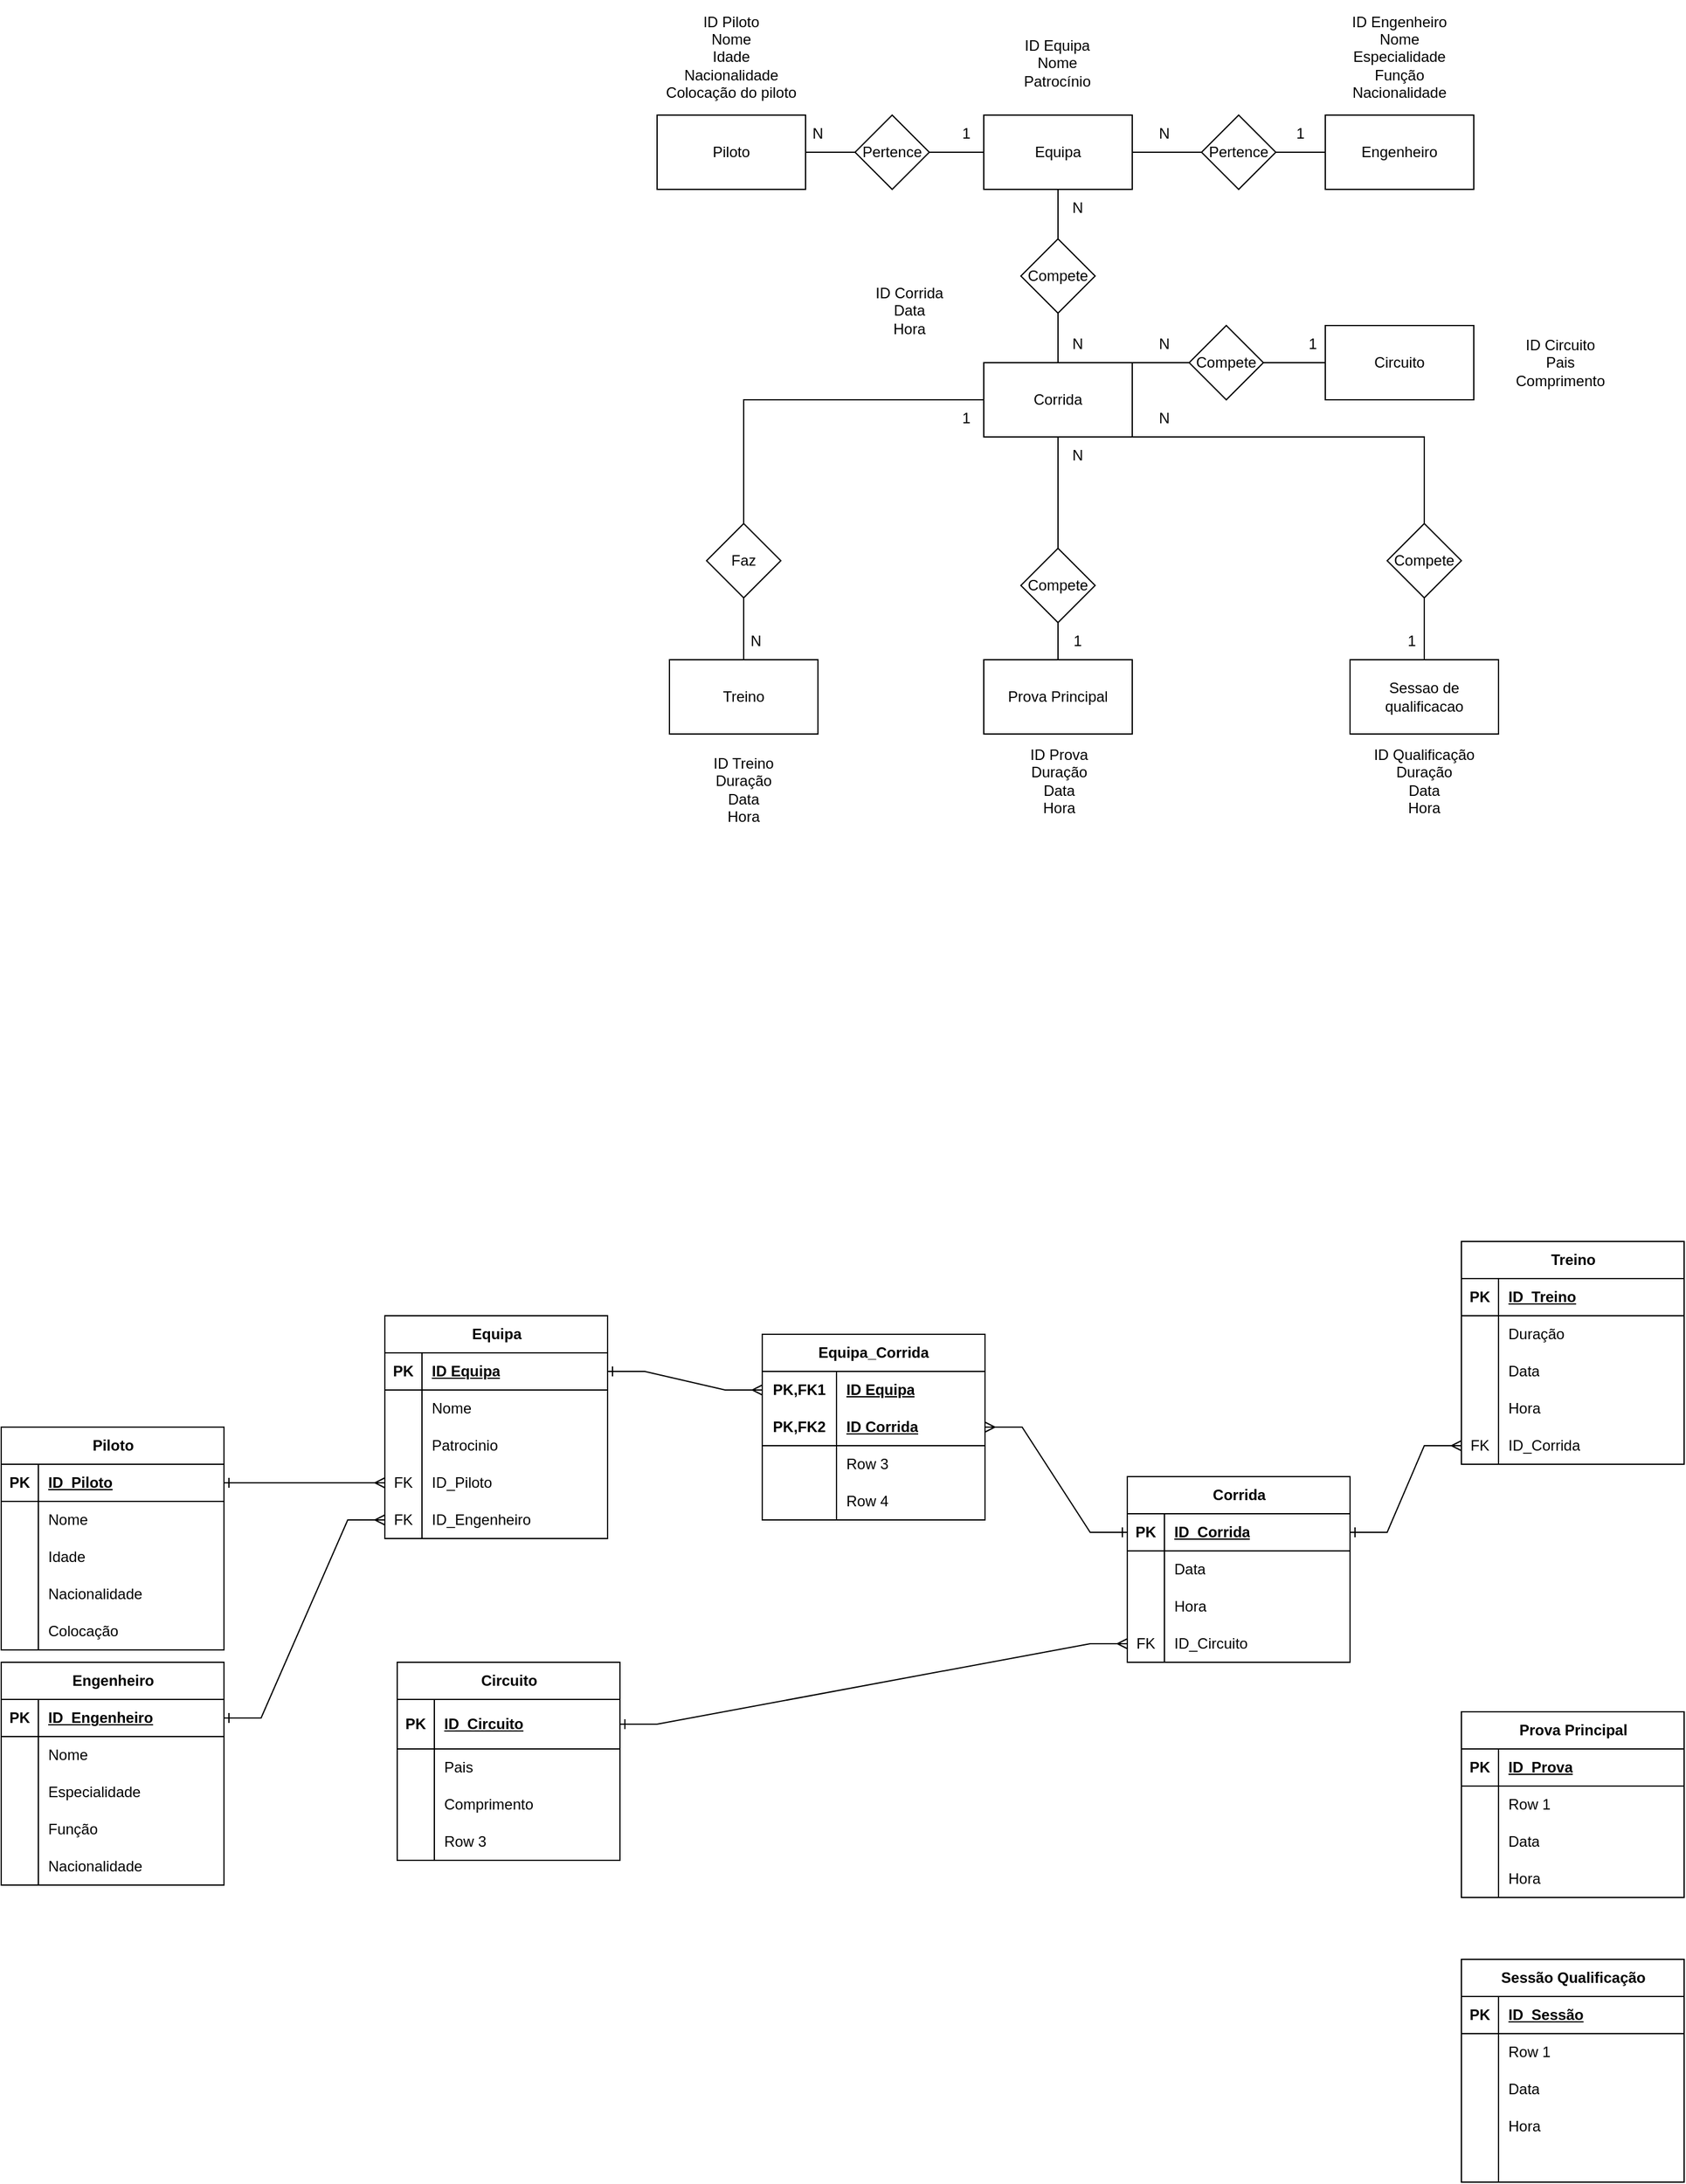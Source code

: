 <mxfile version="22.1.3" type="github">
  <diagram name="Página-1" id="63KD_Z2ERAdhirRp4aS2">
    <mxGraphModel dx="2261" dy="1951" grid="1" gridSize="10" guides="1" tooltips="1" connect="1" arrows="1" fold="1" page="1" pageScale="1" pageWidth="827" pageHeight="1169" math="0" shadow="0">
      <root>
        <mxCell id="0" />
        <mxCell id="1" parent="0" />
        <mxCell id="pCP6M3RkXM68mH_TWwvV-1" value="Engenheiro" style="rounded=0;whiteSpace=wrap;html=1;" parent="1" vertex="1">
          <mxGeometry x="630" y="40" width="120" height="60" as="geometry" />
        </mxCell>
        <mxCell id="pCP6M3RkXM68mH_TWwvV-2" value="Circuito" style="rounded=0;whiteSpace=wrap;html=1;" parent="1" vertex="1">
          <mxGeometry x="630" y="210" width="120" height="60" as="geometry" />
        </mxCell>
        <mxCell id="pCP6M3RkXM68mH_TWwvV-3" value="Equipa" style="rounded=0;whiteSpace=wrap;html=1;" parent="1" vertex="1">
          <mxGeometry x="354" y="40" width="120" height="60" as="geometry" />
        </mxCell>
        <mxCell id="pCP6M3RkXM68mH_TWwvV-4" value="Piloto" style="rounded=0;whiteSpace=wrap;html=1;" parent="1" vertex="1">
          <mxGeometry x="90" y="40" width="120" height="60" as="geometry" />
        </mxCell>
        <mxCell id="pCP6M3RkXM68mH_TWwvV-5" value="Prova Principal" style="rounded=0;whiteSpace=wrap;html=1;" parent="1" vertex="1">
          <mxGeometry x="354" y="480" width="120" height="60" as="geometry" />
        </mxCell>
        <mxCell id="pCP6M3RkXM68mH_TWwvV-6" value="" style="endArrow=none;html=1;rounded=0;exitX=1;exitY=0.5;exitDx=0;exitDy=0;entryX=0;entryY=0.5;entryDx=0;entryDy=0;" parent="1" source="pCP6M3RkXM68mH_TWwvV-11" target="pCP6M3RkXM68mH_TWwvV-3" edge="1">
          <mxGeometry width="50" height="50" relative="1" as="geometry">
            <mxPoint x="390" y="320" as="sourcePoint" />
            <mxPoint x="440" y="270" as="targetPoint" />
          </mxGeometry>
        </mxCell>
        <mxCell id="pCP6M3RkXM68mH_TWwvV-7" value="" style="endArrow=none;html=1;rounded=0;exitX=0;exitY=0.5;exitDx=0;exitDy=0;entryX=1;entryY=0.5;entryDx=0;entryDy=0;" parent="1" source="pCP6M3RkXM68mH_TWwvV-12" target="pCP6M3RkXM68mH_TWwvV-3" edge="1">
          <mxGeometry width="50" height="50" relative="1" as="geometry">
            <mxPoint x="230" y="440" as="sourcePoint" />
            <mxPoint x="280" y="390" as="targetPoint" />
          </mxGeometry>
        </mxCell>
        <mxCell id="pCP6M3RkXM68mH_TWwvV-9" value="" style="endArrow=none;html=1;rounded=0;entryX=0;entryY=0.5;entryDx=0;entryDy=0;exitX=1;exitY=0.5;exitDx=0;exitDy=0;" parent="1" source="pCP6M3RkXM68mH_TWwvV-12" target="pCP6M3RkXM68mH_TWwvV-1" edge="1">
          <mxGeometry width="50" height="50" relative="1" as="geometry">
            <mxPoint x="140" y="480" as="sourcePoint" />
            <mxPoint x="190" y="430" as="targetPoint" />
          </mxGeometry>
        </mxCell>
        <mxCell id="pCP6M3RkXM68mH_TWwvV-11" value="Pertence" style="rhombus;whiteSpace=wrap;html=1;" parent="1" vertex="1">
          <mxGeometry x="250" y="40" width="60" height="60" as="geometry" />
        </mxCell>
        <mxCell id="pCP6M3RkXM68mH_TWwvV-12" value="Pertence" style="rhombus;whiteSpace=wrap;html=1;" parent="1" vertex="1">
          <mxGeometry x="530" y="40" width="60" height="60" as="geometry" />
        </mxCell>
        <mxCell id="pCP6M3RkXM68mH_TWwvV-13" value="N" style="text;html=1;strokeColor=none;fillColor=none;align=center;verticalAlign=middle;whiteSpace=wrap;rounded=0;" parent="1" vertex="1">
          <mxGeometry x="470" y="40" width="60" height="30" as="geometry" />
        </mxCell>
        <mxCell id="pCP6M3RkXM68mH_TWwvV-14" value="1" style="text;html=1;strokeColor=none;fillColor=none;align=center;verticalAlign=middle;whiteSpace=wrap;rounded=0;" parent="1" vertex="1">
          <mxGeometry x="580" y="40" width="60" height="30" as="geometry" />
        </mxCell>
        <mxCell id="pCP6M3RkXM68mH_TWwvV-17" value="Compete" style="rhombus;whiteSpace=wrap;html=1;" parent="1" vertex="1">
          <mxGeometry x="384" y="390" width="60" height="60" as="geometry" />
        </mxCell>
        <mxCell id="pCP6M3RkXM68mH_TWwvV-18" value="" style="endArrow=none;html=1;rounded=0;exitX=0.5;exitY=0;exitDx=0;exitDy=0;" parent="1" source="pCP6M3RkXM68mH_TWwvV-17" edge="1">
          <mxGeometry width="50" height="50" relative="1" as="geometry">
            <mxPoint x="280" y="340" as="sourcePoint" />
            <mxPoint x="414" y="300" as="targetPoint" />
          </mxGeometry>
        </mxCell>
        <mxCell id="pCP6M3RkXM68mH_TWwvV-21" value="" style="endArrow=none;html=1;rounded=0;exitX=0.5;exitY=0;exitDx=0;exitDy=0;entryX=0.5;entryY=1;entryDx=0;entryDy=0;" parent="1" source="pCP6M3RkXM68mH_TWwvV-5" target="pCP6M3RkXM68mH_TWwvV-17" edge="1">
          <mxGeometry width="50" height="50" relative="1" as="geometry">
            <mxPoint x="444" y="420" as="sourcePoint" />
            <mxPoint x="444" y="390" as="targetPoint" />
          </mxGeometry>
        </mxCell>
        <mxCell id="pCP6M3RkXM68mH_TWwvV-23" value="N" style="text;html=1;strokeColor=none;fillColor=none;align=center;verticalAlign=middle;whiteSpace=wrap;rounded=0;" parent="1" vertex="1">
          <mxGeometry x="400" y="300" width="60" height="30" as="geometry" />
        </mxCell>
        <mxCell id="pCP6M3RkXM68mH_TWwvV-27" value="Treino" style="rounded=0;whiteSpace=wrap;html=1;" parent="1" vertex="1">
          <mxGeometry x="100" y="480" width="120" height="60" as="geometry" />
        </mxCell>
        <mxCell id="pCP6M3RkXM68mH_TWwvV-31" value="Sessao de qualificacao" style="rounded=0;whiteSpace=wrap;html=1;" parent="1" vertex="1">
          <mxGeometry x="650" y="480" width="120" height="60" as="geometry" />
        </mxCell>
        <mxCell id="pCP6M3RkXM68mH_TWwvV-32" value="Faz" style="rhombus;whiteSpace=wrap;html=1;" parent="1" vertex="1">
          <mxGeometry x="130" y="370" width="60" height="60" as="geometry" />
        </mxCell>
        <mxCell id="pCP6M3RkXM68mH_TWwvV-33" value="Compete" style="rhombus;whiteSpace=wrap;html=1;" parent="1" vertex="1">
          <mxGeometry x="680" y="370" width="60" height="60" as="geometry" />
        </mxCell>
        <mxCell id="pCP6M3RkXM68mH_TWwvV-35" value="" style="endArrow=none;html=1;rounded=0;entryX=1;entryY=0.5;entryDx=0;entryDy=0;exitX=0;exitY=0.5;exitDx=0;exitDy=0;" parent="1" source="pCP6M3RkXM68mH_TWwvV-11" target="pCP6M3RkXM68mH_TWwvV-4" edge="1">
          <mxGeometry width="50" height="50" relative="1" as="geometry">
            <mxPoint x="294" y="130" as="sourcePoint" />
            <mxPoint x="250" y="130" as="targetPoint" />
          </mxGeometry>
        </mxCell>
        <mxCell id="pCP6M3RkXM68mH_TWwvV-15" value="N" style="text;html=1;strokeColor=none;fillColor=none;align=center;verticalAlign=middle;whiteSpace=wrap;rounded=0;" parent="1" vertex="1">
          <mxGeometry x="190" y="40" width="60" height="30" as="geometry" />
        </mxCell>
        <mxCell id="pCP6M3RkXM68mH_TWwvV-36" value="" style="endArrow=none;html=1;rounded=0;entryX=0.5;entryY=1;entryDx=0;entryDy=0;exitX=0.5;exitY=0;exitDx=0;exitDy=0;" parent="1" source="pCP6M3RkXM68mH_TWwvV-27" target="pCP6M3RkXM68mH_TWwvV-32" edge="1">
          <mxGeometry width="50" height="50" relative="1" as="geometry">
            <mxPoint x="210" y="590" as="sourcePoint" />
            <mxPoint x="170" y="550" as="targetPoint" />
            <Array as="points" />
          </mxGeometry>
        </mxCell>
        <mxCell id="pCP6M3RkXM68mH_TWwvV-37" value="" style="endArrow=none;html=1;rounded=0;exitX=0.5;exitY=0;exitDx=0;exitDy=0;entryX=0;entryY=0.5;entryDx=0;entryDy=0;" parent="1" source="pCP6M3RkXM68mH_TWwvV-32" target="pCP6M3RkXM68mH_TWwvV-54" edge="1">
          <mxGeometry width="50" height="50" relative="1" as="geometry">
            <mxPoint x="180" y="630" as="sourcePoint" />
            <mxPoint x="160" y="270" as="targetPoint" />
            <Array as="points">
              <mxPoint x="160" y="270" />
            </Array>
          </mxGeometry>
        </mxCell>
        <mxCell id="pCP6M3RkXM68mH_TWwvV-39" value="" style="endArrow=none;html=1;rounded=0;entryX=0.5;entryY=0;entryDx=0;entryDy=0;exitX=0;exitY=1;exitDx=0;exitDy=0;" parent="1" source="pCP6M3RkXM68mH_TWwvV-58" target="pCP6M3RkXM68mH_TWwvV-33" edge="1">
          <mxGeometry width="50" height="50" relative="1" as="geometry">
            <mxPoint x="710" y="260" as="sourcePoint" />
            <mxPoint x="364" y="340" as="targetPoint" />
            <Array as="points">
              <mxPoint x="710" y="300" />
              <mxPoint x="710" y="330" />
            </Array>
          </mxGeometry>
        </mxCell>
        <mxCell id="pCP6M3RkXM68mH_TWwvV-40" value="" style="endArrow=none;html=1;rounded=0;exitX=0.5;exitY=0;exitDx=0;exitDy=0;entryX=0.5;entryY=1;entryDx=0;entryDy=0;" parent="1" source="pCP6M3RkXM68mH_TWwvV-31" target="pCP6M3RkXM68mH_TWwvV-33" edge="1">
          <mxGeometry width="50" height="50" relative="1" as="geometry">
            <mxPoint x="484" y="340" as="sourcePoint" />
            <mxPoint x="720" y="380" as="targetPoint" />
            <Array as="points" />
          </mxGeometry>
        </mxCell>
        <mxCell id="pCP6M3RkXM68mH_TWwvV-44" value="N" style="text;html=1;strokeColor=none;fillColor=none;align=center;verticalAlign=middle;whiteSpace=wrap;rounded=0;" parent="1" vertex="1">
          <mxGeometry x="140" y="450" width="60" height="30" as="geometry" />
        </mxCell>
        <mxCell id="pCP6M3RkXM68mH_TWwvV-48" value="1" style="text;html=1;strokeColor=none;fillColor=none;align=center;verticalAlign=middle;whiteSpace=wrap;rounded=0;" parent="1" vertex="1">
          <mxGeometry x="670" y="450" width="60" height="30" as="geometry" />
        </mxCell>
        <mxCell id="pCP6M3RkXM68mH_TWwvV-49" value="N" style="text;html=1;strokeColor=none;fillColor=none;align=center;verticalAlign=middle;whiteSpace=wrap;rounded=0;" parent="1" vertex="1">
          <mxGeometry x="400" y="210" width="60" height="30" as="geometry" />
        </mxCell>
        <mxCell id="pCP6M3RkXM68mH_TWwvV-50" value="1" style="text;html=1;strokeColor=none;fillColor=none;align=center;verticalAlign=middle;whiteSpace=wrap;rounded=0;" parent="1" vertex="1">
          <mxGeometry x="310" y="270" width="60" height="30" as="geometry" />
        </mxCell>
        <mxCell id="pCP6M3RkXM68mH_TWwvV-51" value="1" style="text;html=1;strokeColor=none;fillColor=none;align=center;verticalAlign=middle;whiteSpace=wrap;rounded=0;" parent="1" vertex="1">
          <mxGeometry x="400" y="450" width="60" height="30" as="geometry" />
        </mxCell>
        <mxCell id="pCP6M3RkXM68mH_TWwvV-53" value="1" style="text;html=1;strokeColor=none;fillColor=none;align=center;verticalAlign=middle;whiteSpace=wrap;rounded=0;" parent="1" vertex="1">
          <mxGeometry x="310" y="40" width="60" height="30" as="geometry" />
        </mxCell>
        <mxCell id="pCP6M3RkXM68mH_TWwvV-54" value="Corrida" style="rounded=0;whiteSpace=wrap;html=1;" parent="1" vertex="1">
          <mxGeometry x="354" y="240" width="120" height="60" as="geometry" />
        </mxCell>
        <mxCell id="pCP6M3RkXM68mH_TWwvV-55" value="Compete" style="rhombus;whiteSpace=wrap;html=1;" parent="1" vertex="1">
          <mxGeometry x="384" y="140" width="60" height="60" as="geometry" />
        </mxCell>
        <mxCell id="pCP6M3RkXM68mH_TWwvV-56" value="" style="endArrow=none;html=1;rounded=0;entryX=0.5;entryY=1;entryDx=0;entryDy=0;exitX=0.5;exitY=0;exitDx=0;exitDy=0;" parent="1" source="pCP6M3RkXM68mH_TWwvV-55" target="pCP6M3RkXM68mH_TWwvV-3" edge="1">
          <mxGeometry width="50" height="50" relative="1" as="geometry">
            <mxPoint x="396" y="410" as="sourcePoint" />
            <mxPoint x="446" y="360" as="targetPoint" />
          </mxGeometry>
        </mxCell>
        <mxCell id="pCP6M3RkXM68mH_TWwvV-57" value="" style="endArrow=none;html=1;rounded=0;entryX=0.5;entryY=1;entryDx=0;entryDy=0;exitX=0.5;exitY=0;exitDx=0;exitDy=0;" parent="1" source="pCP6M3RkXM68mH_TWwvV-54" target="pCP6M3RkXM68mH_TWwvV-55" edge="1">
          <mxGeometry width="50" height="50" relative="1" as="geometry">
            <mxPoint x="390" y="410" as="sourcePoint" />
            <mxPoint x="440" y="360" as="targetPoint" />
          </mxGeometry>
        </mxCell>
        <mxCell id="pCP6M3RkXM68mH_TWwvV-58" value="N" style="text;html=1;strokeColor=none;fillColor=none;align=center;verticalAlign=middle;whiteSpace=wrap;rounded=0;" parent="1" vertex="1">
          <mxGeometry x="470" y="270" width="60" height="30" as="geometry" />
        </mxCell>
        <mxCell id="pCP6M3RkXM68mH_TWwvV-60" value="N" style="text;html=1;strokeColor=none;fillColor=none;align=center;verticalAlign=middle;whiteSpace=wrap;rounded=0;" parent="1" vertex="1">
          <mxGeometry x="400" y="100" width="60" height="30" as="geometry" />
        </mxCell>
        <mxCell id="pCP6M3RkXM68mH_TWwvV-69" value="Equipa" style="shape=table;startSize=30;container=1;collapsible=1;childLayout=tableLayout;fixedRows=1;rowLines=0;fontStyle=1;align=center;resizeLast=1;html=1;" parent="1" vertex="1">
          <mxGeometry x="-130" y="1010" width="180" height="180" as="geometry" />
        </mxCell>
        <mxCell id="pCP6M3RkXM68mH_TWwvV-70" value="" style="shape=tableRow;horizontal=0;startSize=0;swimlaneHead=0;swimlaneBody=0;fillColor=none;collapsible=0;dropTarget=0;points=[[0,0.5],[1,0.5]];portConstraint=eastwest;top=0;left=0;right=0;bottom=1;" parent="pCP6M3RkXM68mH_TWwvV-69" vertex="1">
          <mxGeometry y="30" width="180" height="30" as="geometry" />
        </mxCell>
        <mxCell id="pCP6M3RkXM68mH_TWwvV-71" value="PK" style="shape=partialRectangle;connectable=0;fillColor=none;top=0;left=0;bottom=0;right=0;fontStyle=1;overflow=hidden;whiteSpace=wrap;html=1;" parent="pCP6M3RkXM68mH_TWwvV-70" vertex="1">
          <mxGeometry width="30" height="30" as="geometry">
            <mxRectangle width="30" height="30" as="alternateBounds" />
          </mxGeometry>
        </mxCell>
        <mxCell id="pCP6M3RkXM68mH_TWwvV-72" value="ID Equipa" style="shape=partialRectangle;connectable=0;fillColor=none;top=0;left=0;bottom=0;right=0;align=left;spacingLeft=6;fontStyle=5;overflow=hidden;whiteSpace=wrap;html=1;" parent="pCP6M3RkXM68mH_TWwvV-70" vertex="1">
          <mxGeometry x="30" width="150" height="30" as="geometry">
            <mxRectangle width="150" height="30" as="alternateBounds" />
          </mxGeometry>
        </mxCell>
        <mxCell id="pCP6M3RkXM68mH_TWwvV-73" value="" style="shape=tableRow;horizontal=0;startSize=0;swimlaneHead=0;swimlaneBody=0;fillColor=none;collapsible=0;dropTarget=0;points=[[0,0.5],[1,0.5]];portConstraint=eastwest;top=0;left=0;right=0;bottom=0;" parent="pCP6M3RkXM68mH_TWwvV-69" vertex="1">
          <mxGeometry y="60" width="180" height="30" as="geometry" />
        </mxCell>
        <mxCell id="pCP6M3RkXM68mH_TWwvV-74" value="" style="shape=partialRectangle;connectable=0;fillColor=none;top=0;left=0;bottom=0;right=0;editable=1;overflow=hidden;whiteSpace=wrap;html=1;" parent="pCP6M3RkXM68mH_TWwvV-73" vertex="1">
          <mxGeometry width="30" height="30" as="geometry">
            <mxRectangle width="30" height="30" as="alternateBounds" />
          </mxGeometry>
        </mxCell>
        <mxCell id="pCP6M3RkXM68mH_TWwvV-75" value="Nome" style="shape=partialRectangle;connectable=0;fillColor=none;top=0;left=0;bottom=0;right=0;align=left;spacingLeft=6;overflow=hidden;whiteSpace=wrap;html=1;" parent="pCP6M3RkXM68mH_TWwvV-73" vertex="1">
          <mxGeometry x="30" width="150" height="30" as="geometry">
            <mxRectangle width="150" height="30" as="alternateBounds" />
          </mxGeometry>
        </mxCell>
        <mxCell id="pCP6M3RkXM68mH_TWwvV-76" value="" style="shape=tableRow;horizontal=0;startSize=0;swimlaneHead=0;swimlaneBody=0;fillColor=none;collapsible=0;dropTarget=0;points=[[0,0.5],[1,0.5]];portConstraint=eastwest;top=0;left=0;right=0;bottom=0;" parent="pCP6M3RkXM68mH_TWwvV-69" vertex="1">
          <mxGeometry y="90" width="180" height="30" as="geometry" />
        </mxCell>
        <mxCell id="pCP6M3RkXM68mH_TWwvV-77" value="" style="shape=partialRectangle;connectable=0;fillColor=none;top=0;left=0;bottom=0;right=0;editable=1;overflow=hidden;whiteSpace=wrap;html=1;" parent="pCP6M3RkXM68mH_TWwvV-76" vertex="1">
          <mxGeometry width="30" height="30" as="geometry">
            <mxRectangle width="30" height="30" as="alternateBounds" />
          </mxGeometry>
        </mxCell>
        <mxCell id="pCP6M3RkXM68mH_TWwvV-78" value="Patrocinio" style="shape=partialRectangle;connectable=0;fillColor=none;top=0;left=0;bottom=0;right=0;align=left;spacingLeft=6;overflow=hidden;whiteSpace=wrap;html=1;" parent="pCP6M3RkXM68mH_TWwvV-76" vertex="1">
          <mxGeometry x="30" width="150" height="30" as="geometry">
            <mxRectangle width="150" height="30" as="alternateBounds" />
          </mxGeometry>
        </mxCell>
        <mxCell id="ZjFqLfCI7dcGO9Yew3rN-124" style="shape=tableRow;horizontal=0;startSize=0;swimlaneHead=0;swimlaneBody=0;fillColor=none;collapsible=0;dropTarget=0;points=[[0,0.5],[1,0.5]];portConstraint=eastwest;top=0;left=0;right=0;bottom=0;" vertex="1" parent="pCP6M3RkXM68mH_TWwvV-69">
          <mxGeometry y="120" width="180" height="30" as="geometry" />
        </mxCell>
        <mxCell id="ZjFqLfCI7dcGO9Yew3rN-125" value="FK" style="shape=partialRectangle;connectable=0;fillColor=none;top=0;left=0;bottom=0;right=0;editable=1;overflow=hidden;whiteSpace=wrap;html=1;" vertex="1" parent="ZjFqLfCI7dcGO9Yew3rN-124">
          <mxGeometry width="30" height="30" as="geometry">
            <mxRectangle width="30" height="30" as="alternateBounds" />
          </mxGeometry>
        </mxCell>
        <mxCell id="ZjFqLfCI7dcGO9Yew3rN-126" value="ID_Piloto" style="shape=partialRectangle;connectable=0;fillColor=none;top=0;left=0;bottom=0;right=0;align=left;spacingLeft=6;overflow=hidden;whiteSpace=wrap;html=1;" vertex="1" parent="ZjFqLfCI7dcGO9Yew3rN-124">
          <mxGeometry x="30" width="150" height="30" as="geometry">
            <mxRectangle width="150" height="30" as="alternateBounds" />
          </mxGeometry>
        </mxCell>
        <mxCell id="ZjFqLfCI7dcGO9Yew3rN-127" style="shape=tableRow;horizontal=0;startSize=0;swimlaneHead=0;swimlaneBody=0;fillColor=none;collapsible=0;dropTarget=0;points=[[0,0.5],[1,0.5]];portConstraint=eastwest;top=0;left=0;right=0;bottom=0;" vertex="1" parent="pCP6M3RkXM68mH_TWwvV-69">
          <mxGeometry y="150" width="180" height="30" as="geometry" />
        </mxCell>
        <mxCell id="ZjFqLfCI7dcGO9Yew3rN-128" value="FK" style="shape=partialRectangle;connectable=0;fillColor=none;top=0;left=0;bottom=0;right=0;editable=1;overflow=hidden;whiteSpace=wrap;html=1;" vertex="1" parent="ZjFqLfCI7dcGO9Yew3rN-127">
          <mxGeometry width="30" height="30" as="geometry">
            <mxRectangle width="30" height="30" as="alternateBounds" />
          </mxGeometry>
        </mxCell>
        <mxCell id="ZjFqLfCI7dcGO9Yew3rN-129" value="ID_Engenheiro" style="shape=partialRectangle;connectable=0;fillColor=none;top=0;left=0;bottom=0;right=0;align=left;spacingLeft=6;overflow=hidden;whiteSpace=wrap;html=1;" vertex="1" parent="ZjFqLfCI7dcGO9Yew3rN-127">
          <mxGeometry x="30" width="150" height="30" as="geometry">
            <mxRectangle width="150" height="30" as="alternateBounds" />
          </mxGeometry>
        </mxCell>
        <mxCell id="pCP6M3RkXM68mH_TWwvV-82" value="Compete" style="rhombus;whiteSpace=wrap;html=1;" parent="1" vertex="1">
          <mxGeometry x="520" y="210" width="60" height="60" as="geometry" />
        </mxCell>
        <mxCell id="pCP6M3RkXM68mH_TWwvV-84" value="" style="endArrow=none;html=1;rounded=0;exitX=0;exitY=0.5;exitDx=0;exitDy=0;entryX=1;entryY=0.5;entryDx=0;entryDy=0;" parent="1" source="pCP6M3RkXM68mH_TWwvV-2" target="pCP6M3RkXM68mH_TWwvV-82" edge="1">
          <mxGeometry width="50" height="50" relative="1" as="geometry">
            <mxPoint x="530" y="250" as="sourcePoint" />
            <mxPoint x="484" y="250" as="targetPoint" />
          </mxGeometry>
        </mxCell>
        <mxCell id="pCP6M3RkXM68mH_TWwvV-86" value="1" style="text;html=1;strokeColor=none;fillColor=none;align=center;verticalAlign=middle;whiteSpace=wrap;rounded=0;" parent="1" vertex="1">
          <mxGeometry x="590" y="210" width="60" height="30" as="geometry" />
        </mxCell>
        <mxCell id="pCP6M3RkXM68mH_TWwvV-87" value="" style="endArrow=none;html=1;rounded=0;exitX=0;exitY=0.5;exitDx=0;exitDy=0;entryX=1;entryY=0;entryDx=0;entryDy=0;" parent="1" source="pCP6M3RkXM68mH_TWwvV-82" target="pCP6M3RkXM68mH_TWwvV-54" edge="1">
          <mxGeometry width="50" height="50" relative="1" as="geometry">
            <mxPoint x="520" y="240" as="sourcePoint" />
            <mxPoint x="474" y="240" as="targetPoint" />
          </mxGeometry>
        </mxCell>
        <mxCell id="pCP6M3RkXM68mH_TWwvV-85" value="N" style="text;html=1;strokeColor=none;fillColor=none;align=center;verticalAlign=middle;whiteSpace=wrap;rounded=0;" parent="1" vertex="1">
          <mxGeometry x="470" y="210" width="60" height="30" as="geometry" />
        </mxCell>
        <mxCell id="ZjFqLfCI7dcGO9Yew3rN-14" value="Corrida" style="shape=table;startSize=30;container=1;collapsible=1;childLayout=tableLayout;fixedRows=1;rowLines=0;fontStyle=1;align=center;resizeLast=1;html=1;" vertex="1" parent="1">
          <mxGeometry x="470" y="1140" width="180" height="150" as="geometry" />
        </mxCell>
        <mxCell id="ZjFqLfCI7dcGO9Yew3rN-15" value="" style="shape=tableRow;horizontal=0;startSize=0;swimlaneHead=0;swimlaneBody=0;fillColor=none;collapsible=0;dropTarget=0;points=[[0,0.5],[1,0.5]];portConstraint=eastwest;top=0;left=0;right=0;bottom=1;" vertex="1" parent="ZjFqLfCI7dcGO9Yew3rN-14">
          <mxGeometry y="30" width="180" height="30" as="geometry" />
        </mxCell>
        <mxCell id="ZjFqLfCI7dcGO9Yew3rN-16" value="PK" style="shape=partialRectangle;connectable=0;fillColor=none;top=0;left=0;bottom=0;right=0;fontStyle=1;overflow=hidden;whiteSpace=wrap;html=1;" vertex="1" parent="ZjFqLfCI7dcGO9Yew3rN-15">
          <mxGeometry width="30" height="30" as="geometry">
            <mxRectangle width="30" height="30" as="alternateBounds" />
          </mxGeometry>
        </mxCell>
        <mxCell id="ZjFqLfCI7dcGO9Yew3rN-17" value="ID_Corrida" style="shape=partialRectangle;connectable=0;fillColor=none;top=0;left=0;bottom=0;right=0;align=left;spacingLeft=6;fontStyle=5;overflow=hidden;whiteSpace=wrap;html=1;" vertex="1" parent="ZjFqLfCI7dcGO9Yew3rN-15">
          <mxGeometry x="30" width="150" height="30" as="geometry">
            <mxRectangle width="150" height="30" as="alternateBounds" />
          </mxGeometry>
        </mxCell>
        <mxCell id="ZjFqLfCI7dcGO9Yew3rN-18" value="" style="shape=tableRow;horizontal=0;startSize=0;swimlaneHead=0;swimlaneBody=0;fillColor=none;collapsible=0;dropTarget=0;points=[[0,0.5],[1,0.5]];portConstraint=eastwest;top=0;left=0;right=0;bottom=0;" vertex="1" parent="ZjFqLfCI7dcGO9Yew3rN-14">
          <mxGeometry y="60" width="180" height="30" as="geometry" />
        </mxCell>
        <mxCell id="ZjFqLfCI7dcGO9Yew3rN-19" value="" style="shape=partialRectangle;connectable=0;fillColor=none;top=0;left=0;bottom=0;right=0;editable=1;overflow=hidden;whiteSpace=wrap;html=1;" vertex="1" parent="ZjFqLfCI7dcGO9Yew3rN-18">
          <mxGeometry width="30" height="30" as="geometry">
            <mxRectangle width="30" height="30" as="alternateBounds" />
          </mxGeometry>
        </mxCell>
        <mxCell id="ZjFqLfCI7dcGO9Yew3rN-20" value="Data" style="shape=partialRectangle;connectable=0;fillColor=none;top=0;left=0;bottom=0;right=0;align=left;spacingLeft=6;overflow=hidden;whiteSpace=wrap;html=1;" vertex="1" parent="ZjFqLfCI7dcGO9Yew3rN-18">
          <mxGeometry x="30" width="150" height="30" as="geometry">
            <mxRectangle width="150" height="30" as="alternateBounds" />
          </mxGeometry>
        </mxCell>
        <mxCell id="ZjFqLfCI7dcGO9Yew3rN-21" value="" style="shape=tableRow;horizontal=0;startSize=0;swimlaneHead=0;swimlaneBody=0;fillColor=none;collapsible=0;dropTarget=0;points=[[0,0.5],[1,0.5]];portConstraint=eastwest;top=0;left=0;right=0;bottom=0;" vertex="1" parent="ZjFqLfCI7dcGO9Yew3rN-14">
          <mxGeometry y="90" width="180" height="30" as="geometry" />
        </mxCell>
        <mxCell id="ZjFqLfCI7dcGO9Yew3rN-22" value="" style="shape=partialRectangle;connectable=0;fillColor=none;top=0;left=0;bottom=0;right=0;editable=1;overflow=hidden;whiteSpace=wrap;html=1;" vertex="1" parent="ZjFqLfCI7dcGO9Yew3rN-21">
          <mxGeometry width="30" height="30" as="geometry">
            <mxRectangle width="30" height="30" as="alternateBounds" />
          </mxGeometry>
        </mxCell>
        <mxCell id="ZjFqLfCI7dcGO9Yew3rN-23" value="Hora" style="shape=partialRectangle;connectable=0;fillColor=none;top=0;left=0;bottom=0;right=0;align=left;spacingLeft=6;overflow=hidden;whiteSpace=wrap;html=1;" vertex="1" parent="ZjFqLfCI7dcGO9Yew3rN-21">
          <mxGeometry x="30" width="150" height="30" as="geometry">
            <mxRectangle width="150" height="30" as="alternateBounds" />
          </mxGeometry>
        </mxCell>
        <mxCell id="ZjFqLfCI7dcGO9Yew3rN-134" style="shape=tableRow;horizontal=0;startSize=0;swimlaneHead=0;swimlaneBody=0;fillColor=none;collapsible=0;dropTarget=0;points=[[0,0.5],[1,0.5]];portConstraint=eastwest;top=0;left=0;right=0;bottom=0;" vertex="1" parent="ZjFqLfCI7dcGO9Yew3rN-14">
          <mxGeometry y="120" width="180" height="30" as="geometry" />
        </mxCell>
        <mxCell id="ZjFqLfCI7dcGO9Yew3rN-135" value="FK" style="shape=partialRectangle;connectable=0;fillColor=none;top=0;left=0;bottom=0;right=0;editable=1;overflow=hidden;whiteSpace=wrap;html=1;" vertex="1" parent="ZjFqLfCI7dcGO9Yew3rN-134">
          <mxGeometry width="30" height="30" as="geometry">
            <mxRectangle width="30" height="30" as="alternateBounds" />
          </mxGeometry>
        </mxCell>
        <mxCell id="ZjFqLfCI7dcGO9Yew3rN-136" value="ID_Circuito" style="shape=partialRectangle;connectable=0;fillColor=none;top=0;left=0;bottom=0;right=0;align=left;spacingLeft=6;overflow=hidden;whiteSpace=wrap;html=1;" vertex="1" parent="ZjFqLfCI7dcGO9Yew3rN-134">
          <mxGeometry x="30" width="150" height="30" as="geometry">
            <mxRectangle width="150" height="30" as="alternateBounds" />
          </mxGeometry>
        </mxCell>
        <mxCell id="ZjFqLfCI7dcGO9Yew3rN-27" value="Treino" style="shape=table;startSize=30;container=1;collapsible=1;childLayout=tableLayout;fixedRows=1;rowLines=0;fontStyle=1;align=center;resizeLast=1;html=1;" vertex="1" parent="1">
          <mxGeometry x="740" y="950" width="180" height="180" as="geometry" />
        </mxCell>
        <mxCell id="ZjFqLfCI7dcGO9Yew3rN-28" value="" style="shape=tableRow;horizontal=0;startSize=0;swimlaneHead=0;swimlaneBody=0;fillColor=none;collapsible=0;dropTarget=0;points=[[0,0.5],[1,0.5]];portConstraint=eastwest;top=0;left=0;right=0;bottom=1;" vertex="1" parent="ZjFqLfCI7dcGO9Yew3rN-27">
          <mxGeometry y="30" width="180" height="30" as="geometry" />
        </mxCell>
        <mxCell id="ZjFqLfCI7dcGO9Yew3rN-29" value="PK" style="shape=partialRectangle;connectable=0;fillColor=none;top=0;left=0;bottom=0;right=0;fontStyle=1;overflow=hidden;whiteSpace=wrap;html=1;" vertex="1" parent="ZjFqLfCI7dcGO9Yew3rN-28">
          <mxGeometry width="30" height="30" as="geometry">
            <mxRectangle width="30" height="30" as="alternateBounds" />
          </mxGeometry>
        </mxCell>
        <mxCell id="ZjFqLfCI7dcGO9Yew3rN-30" value="ID_Treino" style="shape=partialRectangle;connectable=0;fillColor=none;top=0;left=0;bottom=0;right=0;align=left;spacingLeft=6;fontStyle=5;overflow=hidden;whiteSpace=wrap;html=1;" vertex="1" parent="ZjFqLfCI7dcGO9Yew3rN-28">
          <mxGeometry x="30" width="150" height="30" as="geometry">
            <mxRectangle width="150" height="30" as="alternateBounds" />
          </mxGeometry>
        </mxCell>
        <mxCell id="ZjFqLfCI7dcGO9Yew3rN-31" value="" style="shape=tableRow;horizontal=0;startSize=0;swimlaneHead=0;swimlaneBody=0;fillColor=none;collapsible=0;dropTarget=0;points=[[0,0.5],[1,0.5]];portConstraint=eastwest;top=0;left=0;right=0;bottom=0;" vertex="1" parent="ZjFqLfCI7dcGO9Yew3rN-27">
          <mxGeometry y="60" width="180" height="30" as="geometry" />
        </mxCell>
        <mxCell id="ZjFqLfCI7dcGO9Yew3rN-32" value="" style="shape=partialRectangle;connectable=0;fillColor=none;top=0;left=0;bottom=0;right=0;editable=1;overflow=hidden;whiteSpace=wrap;html=1;" vertex="1" parent="ZjFqLfCI7dcGO9Yew3rN-31">
          <mxGeometry width="30" height="30" as="geometry">
            <mxRectangle width="30" height="30" as="alternateBounds" />
          </mxGeometry>
        </mxCell>
        <mxCell id="ZjFqLfCI7dcGO9Yew3rN-33" value="Duração" style="shape=partialRectangle;connectable=0;fillColor=none;top=0;left=0;bottom=0;right=0;align=left;spacingLeft=6;overflow=hidden;whiteSpace=wrap;html=1;" vertex="1" parent="ZjFqLfCI7dcGO9Yew3rN-31">
          <mxGeometry x="30" width="150" height="30" as="geometry">
            <mxRectangle width="150" height="30" as="alternateBounds" />
          </mxGeometry>
        </mxCell>
        <mxCell id="ZjFqLfCI7dcGO9Yew3rN-34" value="" style="shape=tableRow;horizontal=0;startSize=0;swimlaneHead=0;swimlaneBody=0;fillColor=none;collapsible=0;dropTarget=0;points=[[0,0.5],[1,0.5]];portConstraint=eastwest;top=0;left=0;right=0;bottom=0;" vertex="1" parent="ZjFqLfCI7dcGO9Yew3rN-27">
          <mxGeometry y="90" width="180" height="30" as="geometry" />
        </mxCell>
        <mxCell id="ZjFqLfCI7dcGO9Yew3rN-35" value="" style="shape=partialRectangle;connectable=0;fillColor=none;top=0;left=0;bottom=0;right=0;editable=1;overflow=hidden;whiteSpace=wrap;html=1;" vertex="1" parent="ZjFqLfCI7dcGO9Yew3rN-34">
          <mxGeometry width="30" height="30" as="geometry">
            <mxRectangle width="30" height="30" as="alternateBounds" />
          </mxGeometry>
        </mxCell>
        <mxCell id="ZjFqLfCI7dcGO9Yew3rN-36" value="Data" style="shape=partialRectangle;connectable=0;fillColor=none;top=0;left=0;bottom=0;right=0;align=left;spacingLeft=6;overflow=hidden;whiteSpace=wrap;html=1;" vertex="1" parent="ZjFqLfCI7dcGO9Yew3rN-34">
          <mxGeometry x="30" width="150" height="30" as="geometry">
            <mxRectangle width="150" height="30" as="alternateBounds" />
          </mxGeometry>
        </mxCell>
        <mxCell id="ZjFqLfCI7dcGO9Yew3rN-37" value="" style="shape=tableRow;horizontal=0;startSize=0;swimlaneHead=0;swimlaneBody=0;fillColor=none;collapsible=0;dropTarget=0;points=[[0,0.5],[1,0.5]];portConstraint=eastwest;top=0;left=0;right=0;bottom=0;" vertex="1" parent="ZjFqLfCI7dcGO9Yew3rN-27">
          <mxGeometry y="120" width="180" height="30" as="geometry" />
        </mxCell>
        <mxCell id="ZjFqLfCI7dcGO9Yew3rN-38" value="" style="shape=partialRectangle;connectable=0;fillColor=none;top=0;left=0;bottom=0;right=0;editable=1;overflow=hidden;whiteSpace=wrap;html=1;" vertex="1" parent="ZjFqLfCI7dcGO9Yew3rN-37">
          <mxGeometry width="30" height="30" as="geometry">
            <mxRectangle width="30" height="30" as="alternateBounds" />
          </mxGeometry>
        </mxCell>
        <mxCell id="ZjFqLfCI7dcGO9Yew3rN-39" value="Hora" style="shape=partialRectangle;connectable=0;fillColor=none;top=0;left=0;bottom=0;right=0;align=left;spacingLeft=6;overflow=hidden;whiteSpace=wrap;html=1;" vertex="1" parent="ZjFqLfCI7dcGO9Yew3rN-37">
          <mxGeometry x="30" width="150" height="30" as="geometry">
            <mxRectangle width="150" height="30" as="alternateBounds" />
          </mxGeometry>
        </mxCell>
        <mxCell id="ZjFqLfCI7dcGO9Yew3rN-161" style="shape=tableRow;horizontal=0;startSize=0;swimlaneHead=0;swimlaneBody=0;fillColor=none;collapsible=0;dropTarget=0;points=[[0,0.5],[1,0.5]];portConstraint=eastwest;top=0;left=0;right=0;bottom=0;" vertex="1" parent="ZjFqLfCI7dcGO9Yew3rN-27">
          <mxGeometry y="150" width="180" height="30" as="geometry" />
        </mxCell>
        <mxCell id="ZjFqLfCI7dcGO9Yew3rN-162" value="FK" style="shape=partialRectangle;connectable=0;fillColor=none;top=0;left=0;bottom=0;right=0;editable=1;overflow=hidden;whiteSpace=wrap;html=1;" vertex="1" parent="ZjFqLfCI7dcGO9Yew3rN-161">
          <mxGeometry width="30" height="30" as="geometry">
            <mxRectangle width="30" height="30" as="alternateBounds" />
          </mxGeometry>
        </mxCell>
        <mxCell id="ZjFqLfCI7dcGO9Yew3rN-163" value="ID_Corrida" style="shape=partialRectangle;connectable=0;fillColor=none;top=0;left=0;bottom=0;right=0;align=left;spacingLeft=6;overflow=hidden;whiteSpace=wrap;html=1;" vertex="1" parent="ZjFqLfCI7dcGO9Yew3rN-161">
          <mxGeometry x="30" width="150" height="30" as="geometry">
            <mxRectangle width="150" height="30" as="alternateBounds" />
          </mxGeometry>
        </mxCell>
        <mxCell id="ZjFqLfCI7dcGO9Yew3rN-40" value="Piloto" style="shape=table;startSize=30;container=1;collapsible=1;childLayout=tableLayout;fixedRows=1;rowLines=0;fontStyle=1;align=center;resizeLast=1;html=1;" vertex="1" parent="1">
          <mxGeometry x="-440" y="1100" width="180" height="180" as="geometry" />
        </mxCell>
        <mxCell id="ZjFqLfCI7dcGO9Yew3rN-41" value="" style="shape=tableRow;horizontal=0;startSize=0;swimlaneHead=0;swimlaneBody=0;fillColor=none;collapsible=0;dropTarget=0;points=[[0,0.5],[1,0.5]];portConstraint=eastwest;top=0;left=0;right=0;bottom=1;" vertex="1" parent="ZjFqLfCI7dcGO9Yew3rN-40">
          <mxGeometry y="30" width="180" height="30" as="geometry" />
        </mxCell>
        <mxCell id="ZjFqLfCI7dcGO9Yew3rN-42" value="PK" style="shape=partialRectangle;connectable=0;fillColor=none;top=0;left=0;bottom=0;right=0;fontStyle=1;overflow=hidden;whiteSpace=wrap;html=1;" vertex="1" parent="ZjFqLfCI7dcGO9Yew3rN-41">
          <mxGeometry width="30" height="30" as="geometry">
            <mxRectangle width="30" height="30" as="alternateBounds" />
          </mxGeometry>
        </mxCell>
        <mxCell id="ZjFqLfCI7dcGO9Yew3rN-43" value="ID_Piloto" style="shape=partialRectangle;connectable=0;fillColor=none;top=0;left=0;bottom=0;right=0;align=left;spacingLeft=6;fontStyle=5;overflow=hidden;whiteSpace=wrap;html=1;" vertex="1" parent="ZjFqLfCI7dcGO9Yew3rN-41">
          <mxGeometry x="30" width="150" height="30" as="geometry">
            <mxRectangle width="150" height="30" as="alternateBounds" />
          </mxGeometry>
        </mxCell>
        <mxCell id="ZjFqLfCI7dcGO9Yew3rN-44" value="" style="shape=tableRow;horizontal=0;startSize=0;swimlaneHead=0;swimlaneBody=0;fillColor=none;collapsible=0;dropTarget=0;points=[[0,0.5],[1,0.5]];portConstraint=eastwest;top=0;left=0;right=0;bottom=0;" vertex="1" parent="ZjFqLfCI7dcGO9Yew3rN-40">
          <mxGeometry y="60" width="180" height="30" as="geometry" />
        </mxCell>
        <mxCell id="ZjFqLfCI7dcGO9Yew3rN-45" value="" style="shape=partialRectangle;connectable=0;fillColor=none;top=0;left=0;bottom=0;right=0;editable=1;overflow=hidden;whiteSpace=wrap;html=1;" vertex="1" parent="ZjFqLfCI7dcGO9Yew3rN-44">
          <mxGeometry width="30" height="30" as="geometry">
            <mxRectangle width="30" height="30" as="alternateBounds" />
          </mxGeometry>
        </mxCell>
        <mxCell id="ZjFqLfCI7dcGO9Yew3rN-46" value="Nome" style="shape=partialRectangle;connectable=0;fillColor=none;top=0;left=0;bottom=0;right=0;align=left;spacingLeft=6;overflow=hidden;whiteSpace=wrap;html=1;" vertex="1" parent="ZjFqLfCI7dcGO9Yew3rN-44">
          <mxGeometry x="30" width="150" height="30" as="geometry">
            <mxRectangle width="150" height="30" as="alternateBounds" />
          </mxGeometry>
        </mxCell>
        <mxCell id="ZjFqLfCI7dcGO9Yew3rN-47" value="" style="shape=tableRow;horizontal=0;startSize=0;swimlaneHead=0;swimlaneBody=0;fillColor=none;collapsible=0;dropTarget=0;points=[[0,0.5],[1,0.5]];portConstraint=eastwest;top=0;left=0;right=0;bottom=0;" vertex="1" parent="ZjFqLfCI7dcGO9Yew3rN-40">
          <mxGeometry y="90" width="180" height="30" as="geometry" />
        </mxCell>
        <mxCell id="ZjFqLfCI7dcGO9Yew3rN-48" value="" style="shape=partialRectangle;connectable=0;fillColor=none;top=0;left=0;bottom=0;right=0;editable=1;overflow=hidden;whiteSpace=wrap;html=1;" vertex="1" parent="ZjFqLfCI7dcGO9Yew3rN-47">
          <mxGeometry width="30" height="30" as="geometry">
            <mxRectangle width="30" height="30" as="alternateBounds" />
          </mxGeometry>
        </mxCell>
        <mxCell id="ZjFqLfCI7dcGO9Yew3rN-49" value="Idade" style="shape=partialRectangle;connectable=0;fillColor=none;top=0;left=0;bottom=0;right=0;align=left;spacingLeft=6;overflow=hidden;whiteSpace=wrap;html=1;" vertex="1" parent="ZjFqLfCI7dcGO9Yew3rN-47">
          <mxGeometry x="30" width="150" height="30" as="geometry">
            <mxRectangle width="150" height="30" as="alternateBounds" />
          </mxGeometry>
        </mxCell>
        <mxCell id="ZjFqLfCI7dcGO9Yew3rN-50" value="" style="shape=tableRow;horizontal=0;startSize=0;swimlaneHead=0;swimlaneBody=0;fillColor=none;collapsible=0;dropTarget=0;points=[[0,0.5],[1,0.5]];portConstraint=eastwest;top=0;left=0;right=0;bottom=0;" vertex="1" parent="ZjFqLfCI7dcGO9Yew3rN-40">
          <mxGeometry y="120" width="180" height="30" as="geometry" />
        </mxCell>
        <mxCell id="ZjFqLfCI7dcGO9Yew3rN-51" value="" style="shape=partialRectangle;connectable=0;fillColor=none;top=0;left=0;bottom=0;right=0;editable=1;overflow=hidden;whiteSpace=wrap;html=1;" vertex="1" parent="ZjFqLfCI7dcGO9Yew3rN-50">
          <mxGeometry width="30" height="30" as="geometry">
            <mxRectangle width="30" height="30" as="alternateBounds" />
          </mxGeometry>
        </mxCell>
        <mxCell id="ZjFqLfCI7dcGO9Yew3rN-52" value="Nacionalidade" style="shape=partialRectangle;connectable=0;fillColor=none;top=0;left=0;bottom=0;right=0;align=left;spacingLeft=6;overflow=hidden;whiteSpace=wrap;html=1;" vertex="1" parent="ZjFqLfCI7dcGO9Yew3rN-50">
          <mxGeometry x="30" width="150" height="30" as="geometry">
            <mxRectangle width="150" height="30" as="alternateBounds" />
          </mxGeometry>
        </mxCell>
        <mxCell id="ZjFqLfCI7dcGO9Yew3rN-115" style="shape=tableRow;horizontal=0;startSize=0;swimlaneHead=0;swimlaneBody=0;fillColor=none;collapsible=0;dropTarget=0;points=[[0,0.5],[1,0.5]];portConstraint=eastwest;top=0;left=0;right=0;bottom=0;" vertex="1" parent="ZjFqLfCI7dcGO9Yew3rN-40">
          <mxGeometry y="150" width="180" height="30" as="geometry" />
        </mxCell>
        <mxCell id="ZjFqLfCI7dcGO9Yew3rN-116" style="shape=partialRectangle;connectable=0;fillColor=none;top=0;left=0;bottom=0;right=0;editable=1;overflow=hidden;whiteSpace=wrap;html=1;" vertex="1" parent="ZjFqLfCI7dcGO9Yew3rN-115">
          <mxGeometry width="30" height="30" as="geometry">
            <mxRectangle width="30" height="30" as="alternateBounds" />
          </mxGeometry>
        </mxCell>
        <mxCell id="ZjFqLfCI7dcGO9Yew3rN-117" value="Colocação" style="shape=partialRectangle;connectable=0;fillColor=none;top=0;left=0;bottom=0;right=0;align=left;spacingLeft=6;overflow=hidden;whiteSpace=wrap;html=1;" vertex="1" parent="ZjFqLfCI7dcGO9Yew3rN-115">
          <mxGeometry x="30" width="150" height="30" as="geometry">
            <mxRectangle width="150" height="30" as="alternateBounds" />
          </mxGeometry>
        </mxCell>
        <mxCell id="ZjFqLfCI7dcGO9Yew3rN-53" value="Prova Principal" style="shape=table;startSize=30;container=1;collapsible=1;childLayout=tableLayout;fixedRows=1;rowLines=0;fontStyle=1;align=center;resizeLast=1;html=1;" vertex="1" parent="1">
          <mxGeometry x="740" y="1330" width="180" height="150" as="geometry" />
        </mxCell>
        <mxCell id="ZjFqLfCI7dcGO9Yew3rN-54" value="" style="shape=tableRow;horizontal=0;startSize=0;swimlaneHead=0;swimlaneBody=0;fillColor=none;collapsible=0;dropTarget=0;points=[[0,0.5],[1,0.5]];portConstraint=eastwest;top=0;left=0;right=0;bottom=1;" vertex="1" parent="ZjFqLfCI7dcGO9Yew3rN-53">
          <mxGeometry y="30" width="180" height="30" as="geometry" />
        </mxCell>
        <mxCell id="ZjFqLfCI7dcGO9Yew3rN-55" value="PK" style="shape=partialRectangle;connectable=0;fillColor=none;top=0;left=0;bottom=0;right=0;fontStyle=1;overflow=hidden;whiteSpace=wrap;html=1;" vertex="1" parent="ZjFqLfCI7dcGO9Yew3rN-54">
          <mxGeometry width="30" height="30" as="geometry">
            <mxRectangle width="30" height="30" as="alternateBounds" />
          </mxGeometry>
        </mxCell>
        <mxCell id="ZjFqLfCI7dcGO9Yew3rN-56" value="ID_Prova" style="shape=partialRectangle;connectable=0;fillColor=none;top=0;left=0;bottom=0;right=0;align=left;spacingLeft=6;fontStyle=5;overflow=hidden;whiteSpace=wrap;html=1;" vertex="1" parent="ZjFqLfCI7dcGO9Yew3rN-54">
          <mxGeometry x="30" width="150" height="30" as="geometry">
            <mxRectangle width="150" height="30" as="alternateBounds" />
          </mxGeometry>
        </mxCell>
        <mxCell id="ZjFqLfCI7dcGO9Yew3rN-57" value="" style="shape=tableRow;horizontal=0;startSize=0;swimlaneHead=0;swimlaneBody=0;fillColor=none;collapsible=0;dropTarget=0;points=[[0,0.5],[1,0.5]];portConstraint=eastwest;top=0;left=0;right=0;bottom=0;" vertex="1" parent="ZjFqLfCI7dcGO9Yew3rN-53">
          <mxGeometry y="60" width="180" height="30" as="geometry" />
        </mxCell>
        <mxCell id="ZjFqLfCI7dcGO9Yew3rN-58" value="" style="shape=partialRectangle;connectable=0;fillColor=none;top=0;left=0;bottom=0;right=0;editable=1;overflow=hidden;whiteSpace=wrap;html=1;" vertex="1" parent="ZjFqLfCI7dcGO9Yew3rN-57">
          <mxGeometry width="30" height="30" as="geometry">
            <mxRectangle width="30" height="30" as="alternateBounds" />
          </mxGeometry>
        </mxCell>
        <mxCell id="ZjFqLfCI7dcGO9Yew3rN-59" value="Row 1" style="shape=partialRectangle;connectable=0;fillColor=none;top=0;left=0;bottom=0;right=0;align=left;spacingLeft=6;overflow=hidden;whiteSpace=wrap;html=1;" vertex="1" parent="ZjFqLfCI7dcGO9Yew3rN-57">
          <mxGeometry x="30" width="150" height="30" as="geometry">
            <mxRectangle width="150" height="30" as="alternateBounds" />
          </mxGeometry>
        </mxCell>
        <mxCell id="ZjFqLfCI7dcGO9Yew3rN-60" value="" style="shape=tableRow;horizontal=0;startSize=0;swimlaneHead=0;swimlaneBody=0;fillColor=none;collapsible=0;dropTarget=0;points=[[0,0.5],[1,0.5]];portConstraint=eastwest;top=0;left=0;right=0;bottom=0;" vertex="1" parent="ZjFqLfCI7dcGO9Yew3rN-53">
          <mxGeometry y="90" width="180" height="30" as="geometry" />
        </mxCell>
        <mxCell id="ZjFqLfCI7dcGO9Yew3rN-61" value="" style="shape=partialRectangle;connectable=0;fillColor=none;top=0;left=0;bottom=0;right=0;editable=1;overflow=hidden;whiteSpace=wrap;html=1;" vertex="1" parent="ZjFqLfCI7dcGO9Yew3rN-60">
          <mxGeometry width="30" height="30" as="geometry">
            <mxRectangle width="30" height="30" as="alternateBounds" />
          </mxGeometry>
        </mxCell>
        <mxCell id="ZjFqLfCI7dcGO9Yew3rN-62" value="Data" style="shape=partialRectangle;connectable=0;fillColor=none;top=0;left=0;bottom=0;right=0;align=left;spacingLeft=6;overflow=hidden;whiteSpace=wrap;html=1;" vertex="1" parent="ZjFqLfCI7dcGO9Yew3rN-60">
          <mxGeometry x="30" width="150" height="30" as="geometry">
            <mxRectangle width="150" height="30" as="alternateBounds" />
          </mxGeometry>
        </mxCell>
        <mxCell id="ZjFqLfCI7dcGO9Yew3rN-63" value="" style="shape=tableRow;horizontal=0;startSize=0;swimlaneHead=0;swimlaneBody=0;fillColor=none;collapsible=0;dropTarget=0;points=[[0,0.5],[1,0.5]];portConstraint=eastwest;top=0;left=0;right=0;bottom=0;" vertex="1" parent="ZjFqLfCI7dcGO9Yew3rN-53">
          <mxGeometry y="120" width="180" height="30" as="geometry" />
        </mxCell>
        <mxCell id="ZjFqLfCI7dcGO9Yew3rN-64" value="" style="shape=partialRectangle;connectable=0;fillColor=none;top=0;left=0;bottom=0;right=0;editable=1;overflow=hidden;whiteSpace=wrap;html=1;" vertex="1" parent="ZjFqLfCI7dcGO9Yew3rN-63">
          <mxGeometry width="30" height="30" as="geometry">
            <mxRectangle width="30" height="30" as="alternateBounds" />
          </mxGeometry>
        </mxCell>
        <mxCell id="ZjFqLfCI7dcGO9Yew3rN-65" value="Hora" style="shape=partialRectangle;connectable=0;fillColor=none;top=0;left=0;bottom=0;right=0;align=left;spacingLeft=6;overflow=hidden;whiteSpace=wrap;html=1;" vertex="1" parent="ZjFqLfCI7dcGO9Yew3rN-63">
          <mxGeometry x="30" width="150" height="30" as="geometry">
            <mxRectangle width="150" height="30" as="alternateBounds" />
          </mxGeometry>
        </mxCell>
        <mxCell id="ZjFqLfCI7dcGO9Yew3rN-66" value="Engenheiro" style="shape=table;startSize=30;container=1;collapsible=1;childLayout=tableLayout;fixedRows=1;rowLines=0;fontStyle=1;align=center;resizeLast=1;html=1;" vertex="1" parent="1">
          <mxGeometry x="-440" y="1290" width="180" height="180" as="geometry" />
        </mxCell>
        <mxCell id="ZjFqLfCI7dcGO9Yew3rN-67" value="" style="shape=tableRow;horizontal=0;startSize=0;swimlaneHead=0;swimlaneBody=0;fillColor=none;collapsible=0;dropTarget=0;points=[[0,0.5],[1,0.5]];portConstraint=eastwest;top=0;left=0;right=0;bottom=1;" vertex="1" parent="ZjFqLfCI7dcGO9Yew3rN-66">
          <mxGeometry y="30" width="180" height="30" as="geometry" />
        </mxCell>
        <mxCell id="ZjFqLfCI7dcGO9Yew3rN-68" value="PK" style="shape=partialRectangle;connectable=0;fillColor=none;top=0;left=0;bottom=0;right=0;fontStyle=1;overflow=hidden;whiteSpace=wrap;html=1;" vertex="1" parent="ZjFqLfCI7dcGO9Yew3rN-67">
          <mxGeometry width="30" height="30" as="geometry">
            <mxRectangle width="30" height="30" as="alternateBounds" />
          </mxGeometry>
        </mxCell>
        <mxCell id="ZjFqLfCI7dcGO9Yew3rN-69" value="ID_Engenheiro" style="shape=partialRectangle;connectable=0;fillColor=none;top=0;left=0;bottom=0;right=0;align=left;spacingLeft=6;fontStyle=5;overflow=hidden;whiteSpace=wrap;html=1;" vertex="1" parent="ZjFqLfCI7dcGO9Yew3rN-67">
          <mxGeometry x="30" width="150" height="30" as="geometry">
            <mxRectangle width="150" height="30" as="alternateBounds" />
          </mxGeometry>
        </mxCell>
        <mxCell id="ZjFqLfCI7dcGO9Yew3rN-70" value="" style="shape=tableRow;horizontal=0;startSize=0;swimlaneHead=0;swimlaneBody=0;fillColor=none;collapsible=0;dropTarget=0;points=[[0,0.5],[1,0.5]];portConstraint=eastwest;top=0;left=0;right=0;bottom=0;" vertex="1" parent="ZjFqLfCI7dcGO9Yew3rN-66">
          <mxGeometry y="60" width="180" height="30" as="geometry" />
        </mxCell>
        <mxCell id="ZjFqLfCI7dcGO9Yew3rN-71" value="" style="shape=partialRectangle;connectable=0;fillColor=none;top=0;left=0;bottom=0;right=0;editable=1;overflow=hidden;whiteSpace=wrap;html=1;" vertex="1" parent="ZjFqLfCI7dcGO9Yew3rN-70">
          <mxGeometry width="30" height="30" as="geometry">
            <mxRectangle width="30" height="30" as="alternateBounds" />
          </mxGeometry>
        </mxCell>
        <mxCell id="ZjFqLfCI7dcGO9Yew3rN-72" value="Nome" style="shape=partialRectangle;connectable=0;fillColor=none;top=0;left=0;bottom=0;right=0;align=left;spacingLeft=6;overflow=hidden;whiteSpace=wrap;html=1;" vertex="1" parent="ZjFqLfCI7dcGO9Yew3rN-70">
          <mxGeometry x="30" width="150" height="30" as="geometry">
            <mxRectangle width="150" height="30" as="alternateBounds" />
          </mxGeometry>
        </mxCell>
        <mxCell id="ZjFqLfCI7dcGO9Yew3rN-73" value="" style="shape=tableRow;horizontal=0;startSize=0;swimlaneHead=0;swimlaneBody=0;fillColor=none;collapsible=0;dropTarget=0;points=[[0,0.5],[1,0.5]];portConstraint=eastwest;top=0;left=0;right=0;bottom=0;" vertex="1" parent="ZjFqLfCI7dcGO9Yew3rN-66">
          <mxGeometry y="90" width="180" height="30" as="geometry" />
        </mxCell>
        <mxCell id="ZjFqLfCI7dcGO9Yew3rN-74" value="" style="shape=partialRectangle;connectable=0;fillColor=none;top=0;left=0;bottom=0;right=0;editable=1;overflow=hidden;whiteSpace=wrap;html=1;" vertex="1" parent="ZjFqLfCI7dcGO9Yew3rN-73">
          <mxGeometry width="30" height="30" as="geometry">
            <mxRectangle width="30" height="30" as="alternateBounds" />
          </mxGeometry>
        </mxCell>
        <mxCell id="ZjFqLfCI7dcGO9Yew3rN-75" value="Especialidade" style="shape=partialRectangle;connectable=0;fillColor=none;top=0;left=0;bottom=0;right=0;align=left;spacingLeft=6;overflow=hidden;whiteSpace=wrap;html=1;" vertex="1" parent="ZjFqLfCI7dcGO9Yew3rN-73">
          <mxGeometry x="30" width="150" height="30" as="geometry">
            <mxRectangle width="150" height="30" as="alternateBounds" />
          </mxGeometry>
        </mxCell>
        <mxCell id="ZjFqLfCI7dcGO9Yew3rN-76" value="" style="shape=tableRow;horizontal=0;startSize=0;swimlaneHead=0;swimlaneBody=0;fillColor=none;collapsible=0;dropTarget=0;points=[[0,0.5],[1,0.5]];portConstraint=eastwest;top=0;left=0;right=0;bottom=0;" vertex="1" parent="ZjFqLfCI7dcGO9Yew3rN-66">
          <mxGeometry y="120" width="180" height="30" as="geometry" />
        </mxCell>
        <mxCell id="ZjFqLfCI7dcGO9Yew3rN-77" value="" style="shape=partialRectangle;connectable=0;fillColor=none;top=0;left=0;bottom=0;right=0;editable=1;overflow=hidden;whiteSpace=wrap;html=1;" vertex="1" parent="ZjFqLfCI7dcGO9Yew3rN-76">
          <mxGeometry width="30" height="30" as="geometry">
            <mxRectangle width="30" height="30" as="alternateBounds" />
          </mxGeometry>
        </mxCell>
        <mxCell id="ZjFqLfCI7dcGO9Yew3rN-78" value="Função" style="shape=partialRectangle;connectable=0;fillColor=none;top=0;left=0;bottom=0;right=0;align=left;spacingLeft=6;overflow=hidden;whiteSpace=wrap;html=1;" vertex="1" parent="ZjFqLfCI7dcGO9Yew3rN-76">
          <mxGeometry x="30" width="150" height="30" as="geometry">
            <mxRectangle width="150" height="30" as="alternateBounds" />
          </mxGeometry>
        </mxCell>
        <mxCell id="ZjFqLfCI7dcGO9Yew3rN-121" style="shape=tableRow;horizontal=0;startSize=0;swimlaneHead=0;swimlaneBody=0;fillColor=none;collapsible=0;dropTarget=0;points=[[0,0.5],[1,0.5]];portConstraint=eastwest;top=0;left=0;right=0;bottom=0;" vertex="1" parent="ZjFqLfCI7dcGO9Yew3rN-66">
          <mxGeometry y="150" width="180" height="30" as="geometry" />
        </mxCell>
        <mxCell id="ZjFqLfCI7dcGO9Yew3rN-122" style="shape=partialRectangle;connectable=0;fillColor=none;top=0;left=0;bottom=0;right=0;editable=1;overflow=hidden;whiteSpace=wrap;html=1;" vertex="1" parent="ZjFqLfCI7dcGO9Yew3rN-121">
          <mxGeometry width="30" height="30" as="geometry">
            <mxRectangle width="30" height="30" as="alternateBounds" />
          </mxGeometry>
        </mxCell>
        <mxCell id="ZjFqLfCI7dcGO9Yew3rN-123" value="Nacionalidade" style="shape=partialRectangle;connectable=0;fillColor=none;top=0;left=0;bottom=0;right=0;align=left;spacingLeft=6;overflow=hidden;whiteSpace=wrap;html=1;" vertex="1" parent="ZjFqLfCI7dcGO9Yew3rN-121">
          <mxGeometry x="30" width="150" height="30" as="geometry">
            <mxRectangle width="150" height="30" as="alternateBounds" />
          </mxGeometry>
        </mxCell>
        <mxCell id="ZjFqLfCI7dcGO9Yew3rN-79" value="Circuito" style="shape=table;startSize=30;container=1;collapsible=1;childLayout=tableLayout;fixedRows=1;rowLines=0;fontStyle=1;align=center;resizeLast=1;html=1;" vertex="1" parent="1">
          <mxGeometry x="-120" y="1290" width="180" height="160" as="geometry" />
        </mxCell>
        <mxCell id="ZjFqLfCI7dcGO9Yew3rN-80" value="" style="shape=tableRow;horizontal=0;startSize=0;swimlaneHead=0;swimlaneBody=0;fillColor=none;collapsible=0;dropTarget=0;points=[[0,0.5],[1,0.5]];portConstraint=eastwest;top=0;left=0;right=0;bottom=1;" vertex="1" parent="ZjFqLfCI7dcGO9Yew3rN-79">
          <mxGeometry y="30" width="180" height="40" as="geometry" />
        </mxCell>
        <mxCell id="ZjFqLfCI7dcGO9Yew3rN-81" value="PK" style="shape=partialRectangle;connectable=0;fillColor=none;top=0;left=0;bottom=0;right=0;fontStyle=1;overflow=hidden;whiteSpace=wrap;html=1;" vertex="1" parent="ZjFqLfCI7dcGO9Yew3rN-80">
          <mxGeometry width="30" height="40" as="geometry">
            <mxRectangle width="30" height="40" as="alternateBounds" />
          </mxGeometry>
        </mxCell>
        <mxCell id="ZjFqLfCI7dcGO9Yew3rN-82" value="ID_Circuito" style="shape=partialRectangle;connectable=0;fillColor=none;top=0;left=0;bottom=0;right=0;align=left;spacingLeft=6;fontStyle=5;overflow=hidden;whiteSpace=wrap;html=1;" vertex="1" parent="ZjFqLfCI7dcGO9Yew3rN-80">
          <mxGeometry x="30" width="150" height="40" as="geometry">
            <mxRectangle width="150" height="40" as="alternateBounds" />
          </mxGeometry>
        </mxCell>
        <mxCell id="ZjFqLfCI7dcGO9Yew3rN-83" value="" style="shape=tableRow;horizontal=0;startSize=0;swimlaneHead=0;swimlaneBody=0;fillColor=none;collapsible=0;dropTarget=0;points=[[0,0.5],[1,0.5]];portConstraint=eastwest;top=0;left=0;right=0;bottom=0;" vertex="1" parent="ZjFqLfCI7dcGO9Yew3rN-79">
          <mxGeometry y="70" width="180" height="30" as="geometry" />
        </mxCell>
        <mxCell id="ZjFqLfCI7dcGO9Yew3rN-84" value="" style="shape=partialRectangle;connectable=0;fillColor=none;top=0;left=0;bottom=0;right=0;editable=1;overflow=hidden;whiteSpace=wrap;html=1;" vertex="1" parent="ZjFqLfCI7dcGO9Yew3rN-83">
          <mxGeometry width="30" height="30" as="geometry">
            <mxRectangle width="30" height="30" as="alternateBounds" />
          </mxGeometry>
        </mxCell>
        <mxCell id="ZjFqLfCI7dcGO9Yew3rN-85" value="Pais" style="shape=partialRectangle;connectable=0;fillColor=none;top=0;left=0;bottom=0;right=0;align=left;spacingLeft=6;overflow=hidden;whiteSpace=wrap;html=1;" vertex="1" parent="ZjFqLfCI7dcGO9Yew3rN-83">
          <mxGeometry x="30" width="150" height="30" as="geometry">
            <mxRectangle width="150" height="30" as="alternateBounds" />
          </mxGeometry>
        </mxCell>
        <mxCell id="ZjFqLfCI7dcGO9Yew3rN-86" value="" style="shape=tableRow;horizontal=0;startSize=0;swimlaneHead=0;swimlaneBody=0;fillColor=none;collapsible=0;dropTarget=0;points=[[0,0.5],[1,0.5]];portConstraint=eastwest;top=0;left=0;right=0;bottom=0;" vertex="1" parent="ZjFqLfCI7dcGO9Yew3rN-79">
          <mxGeometry y="100" width="180" height="30" as="geometry" />
        </mxCell>
        <mxCell id="ZjFqLfCI7dcGO9Yew3rN-87" value="" style="shape=partialRectangle;connectable=0;fillColor=none;top=0;left=0;bottom=0;right=0;editable=1;overflow=hidden;whiteSpace=wrap;html=1;" vertex="1" parent="ZjFqLfCI7dcGO9Yew3rN-86">
          <mxGeometry width="30" height="30" as="geometry">
            <mxRectangle width="30" height="30" as="alternateBounds" />
          </mxGeometry>
        </mxCell>
        <mxCell id="ZjFqLfCI7dcGO9Yew3rN-88" value="Comprimento" style="shape=partialRectangle;connectable=0;fillColor=none;top=0;left=0;bottom=0;right=0;align=left;spacingLeft=6;overflow=hidden;whiteSpace=wrap;html=1;" vertex="1" parent="ZjFqLfCI7dcGO9Yew3rN-86">
          <mxGeometry x="30" width="150" height="30" as="geometry">
            <mxRectangle width="150" height="30" as="alternateBounds" />
          </mxGeometry>
        </mxCell>
        <mxCell id="ZjFqLfCI7dcGO9Yew3rN-89" value="" style="shape=tableRow;horizontal=0;startSize=0;swimlaneHead=0;swimlaneBody=0;fillColor=none;collapsible=0;dropTarget=0;points=[[0,0.5],[1,0.5]];portConstraint=eastwest;top=0;left=0;right=0;bottom=0;" vertex="1" parent="ZjFqLfCI7dcGO9Yew3rN-79">
          <mxGeometry y="130" width="180" height="30" as="geometry" />
        </mxCell>
        <mxCell id="ZjFqLfCI7dcGO9Yew3rN-90" value="" style="shape=partialRectangle;connectable=0;fillColor=none;top=0;left=0;bottom=0;right=0;editable=1;overflow=hidden;whiteSpace=wrap;html=1;" vertex="1" parent="ZjFqLfCI7dcGO9Yew3rN-89">
          <mxGeometry width="30" height="30" as="geometry">
            <mxRectangle width="30" height="30" as="alternateBounds" />
          </mxGeometry>
        </mxCell>
        <mxCell id="ZjFqLfCI7dcGO9Yew3rN-91" value="Row 3" style="shape=partialRectangle;connectable=0;fillColor=none;top=0;left=0;bottom=0;right=0;align=left;spacingLeft=6;overflow=hidden;whiteSpace=wrap;html=1;" vertex="1" parent="ZjFqLfCI7dcGO9Yew3rN-89">
          <mxGeometry x="30" width="150" height="30" as="geometry">
            <mxRectangle width="150" height="30" as="alternateBounds" />
          </mxGeometry>
        </mxCell>
        <mxCell id="ZjFqLfCI7dcGO9Yew3rN-92" value="ID Piloto&lt;br&gt;Nome&lt;br&gt;Idade&lt;br&gt;Nacionalidade&lt;br&gt;Colocação do piloto" style="text;html=1;strokeColor=none;fillColor=none;align=center;verticalAlign=middle;whiteSpace=wrap;rounded=0;" vertex="1" parent="1">
          <mxGeometry x="90" y="-52.5" width="120" height="90" as="geometry" />
        </mxCell>
        <mxCell id="ZjFqLfCI7dcGO9Yew3rN-93" value="ID Circuito&lt;br&gt;Pais&lt;br&gt;Comprimento" style="text;html=1;strokeColor=none;fillColor=none;align=center;verticalAlign=middle;whiteSpace=wrap;rounded=0;" vertex="1" parent="1">
          <mxGeometry x="760" y="202.5" width="120" height="75" as="geometry" />
        </mxCell>
        <mxCell id="ZjFqLfCI7dcGO9Yew3rN-94" value="ID Engenheiro&lt;br&gt;Nome&lt;br&gt;Especialidade&lt;br&gt;Função&lt;br&gt;Nacionalidade" style="text;html=1;strokeColor=none;fillColor=none;align=center;verticalAlign=middle;whiteSpace=wrap;rounded=0;" vertex="1" parent="1">
          <mxGeometry x="630" y="-50" width="120" height="85" as="geometry" />
        </mxCell>
        <mxCell id="ZjFqLfCI7dcGO9Yew3rN-95" value="ID Equipa&lt;br&gt;Nome&lt;br&gt;Patrocínio" style="text;html=1;strokeColor=none;fillColor=none;align=center;verticalAlign=middle;whiteSpace=wrap;rounded=0;" vertex="1" parent="1">
          <mxGeometry x="353" y="-42.5" width="121" height="80" as="geometry" />
        </mxCell>
        <mxCell id="ZjFqLfCI7dcGO9Yew3rN-96" value="ID Treino&lt;br&gt;Duração&lt;br&gt;Data&lt;br&gt;Hora" style="text;html=1;strokeColor=none;fillColor=none;align=center;verticalAlign=middle;whiteSpace=wrap;rounded=0;" vertex="1" parent="1">
          <mxGeometry x="100" y="547" width="120" height="75" as="geometry" />
        </mxCell>
        <mxCell id="ZjFqLfCI7dcGO9Yew3rN-97" value="ID Corrida&lt;br&gt;Data&lt;br&gt;Hora" style="text;html=1;strokeColor=none;fillColor=none;align=center;verticalAlign=middle;whiteSpace=wrap;rounded=0;" vertex="1" parent="1">
          <mxGeometry x="234" y="160" width="120" height="75" as="geometry" />
        </mxCell>
        <mxCell id="ZjFqLfCI7dcGO9Yew3rN-100" value="Sessão Qualificação" style="shape=table;startSize=30;container=1;collapsible=1;childLayout=tableLayout;fixedRows=1;rowLines=0;fontStyle=1;align=center;resizeLast=1;html=1;" vertex="1" parent="1">
          <mxGeometry x="740" y="1530" width="180" height="180" as="geometry" />
        </mxCell>
        <mxCell id="ZjFqLfCI7dcGO9Yew3rN-101" value="" style="shape=tableRow;horizontal=0;startSize=0;swimlaneHead=0;swimlaneBody=0;fillColor=none;collapsible=0;dropTarget=0;points=[[0,0.5],[1,0.5]];portConstraint=eastwest;top=0;left=0;right=0;bottom=1;" vertex="1" parent="ZjFqLfCI7dcGO9Yew3rN-100">
          <mxGeometry y="30" width="180" height="30" as="geometry" />
        </mxCell>
        <mxCell id="ZjFqLfCI7dcGO9Yew3rN-102" value="PK" style="shape=partialRectangle;connectable=0;fillColor=none;top=0;left=0;bottom=0;right=0;fontStyle=1;overflow=hidden;whiteSpace=wrap;html=1;" vertex="1" parent="ZjFqLfCI7dcGO9Yew3rN-101">
          <mxGeometry width="30" height="30" as="geometry">
            <mxRectangle width="30" height="30" as="alternateBounds" />
          </mxGeometry>
        </mxCell>
        <mxCell id="ZjFqLfCI7dcGO9Yew3rN-103" value="ID_Sessão" style="shape=partialRectangle;connectable=0;fillColor=none;top=0;left=0;bottom=0;right=0;align=left;spacingLeft=6;fontStyle=5;overflow=hidden;whiteSpace=wrap;html=1;" vertex="1" parent="ZjFqLfCI7dcGO9Yew3rN-101">
          <mxGeometry x="30" width="150" height="30" as="geometry">
            <mxRectangle width="150" height="30" as="alternateBounds" />
          </mxGeometry>
        </mxCell>
        <mxCell id="ZjFqLfCI7dcGO9Yew3rN-104" value="" style="shape=tableRow;horizontal=0;startSize=0;swimlaneHead=0;swimlaneBody=0;fillColor=none;collapsible=0;dropTarget=0;points=[[0,0.5],[1,0.5]];portConstraint=eastwest;top=0;left=0;right=0;bottom=0;" vertex="1" parent="ZjFqLfCI7dcGO9Yew3rN-100">
          <mxGeometry y="60" width="180" height="30" as="geometry" />
        </mxCell>
        <mxCell id="ZjFqLfCI7dcGO9Yew3rN-105" value="" style="shape=partialRectangle;connectable=0;fillColor=none;top=0;left=0;bottom=0;right=0;editable=1;overflow=hidden;whiteSpace=wrap;html=1;" vertex="1" parent="ZjFqLfCI7dcGO9Yew3rN-104">
          <mxGeometry width="30" height="30" as="geometry">
            <mxRectangle width="30" height="30" as="alternateBounds" />
          </mxGeometry>
        </mxCell>
        <mxCell id="ZjFqLfCI7dcGO9Yew3rN-106" value="Row 1" style="shape=partialRectangle;connectable=0;fillColor=none;top=0;left=0;bottom=0;right=0;align=left;spacingLeft=6;overflow=hidden;whiteSpace=wrap;html=1;" vertex="1" parent="ZjFqLfCI7dcGO9Yew3rN-104">
          <mxGeometry x="30" width="150" height="30" as="geometry">
            <mxRectangle width="150" height="30" as="alternateBounds" />
          </mxGeometry>
        </mxCell>
        <mxCell id="ZjFqLfCI7dcGO9Yew3rN-107" value="" style="shape=tableRow;horizontal=0;startSize=0;swimlaneHead=0;swimlaneBody=0;fillColor=none;collapsible=0;dropTarget=0;points=[[0,0.5],[1,0.5]];portConstraint=eastwest;top=0;left=0;right=0;bottom=0;" vertex="1" parent="ZjFqLfCI7dcGO9Yew3rN-100">
          <mxGeometry y="90" width="180" height="30" as="geometry" />
        </mxCell>
        <mxCell id="ZjFqLfCI7dcGO9Yew3rN-108" value="" style="shape=partialRectangle;connectable=0;fillColor=none;top=0;left=0;bottom=0;right=0;editable=1;overflow=hidden;whiteSpace=wrap;html=1;" vertex="1" parent="ZjFqLfCI7dcGO9Yew3rN-107">
          <mxGeometry width="30" height="30" as="geometry">
            <mxRectangle width="30" height="30" as="alternateBounds" />
          </mxGeometry>
        </mxCell>
        <mxCell id="ZjFqLfCI7dcGO9Yew3rN-109" value="Data" style="shape=partialRectangle;connectable=0;fillColor=none;top=0;left=0;bottom=0;right=0;align=left;spacingLeft=6;overflow=hidden;whiteSpace=wrap;html=1;" vertex="1" parent="ZjFqLfCI7dcGO9Yew3rN-107">
          <mxGeometry x="30" width="150" height="30" as="geometry">
            <mxRectangle width="150" height="30" as="alternateBounds" />
          </mxGeometry>
        </mxCell>
        <mxCell id="ZjFqLfCI7dcGO9Yew3rN-110" value="" style="shape=tableRow;horizontal=0;startSize=0;swimlaneHead=0;swimlaneBody=0;fillColor=none;collapsible=0;dropTarget=0;points=[[0,0.5],[1,0.5]];portConstraint=eastwest;top=0;left=0;right=0;bottom=0;" vertex="1" parent="ZjFqLfCI7dcGO9Yew3rN-100">
          <mxGeometry y="120" width="180" height="30" as="geometry" />
        </mxCell>
        <mxCell id="ZjFqLfCI7dcGO9Yew3rN-111" value="" style="shape=partialRectangle;connectable=0;fillColor=none;top=0;left=0;bottom=0;right=0;editable=1;overflow=hidden;whiteSpace=wrap;html=1;" vertex="1" parent="ZjFqLfCI7dcGO9Yew3rN-110">
          <mxGeometry width="30" height="30" as="geometry">
            <mxRectangle width="30" height="30" as="alternateBounds" />
          </mxGeometry>
        </mxCell>
        <mxCell id="ZjFqLfCI7dcGO9Yew3rN-112" value="Hora" style="shape=partialRectangle;connectable=0;fillColor=none;top=0;left=0;bottom=0;right=0;align=left;spacingLeft=6;overflow=hidden;whiteSpace=wrap;html=1;" vertex="1" parent="ZjFqLfCI7dcGO9Yew3rN-110">
          <mxGeometry x="30" width="150" height="30" as="geometry">
            <mxRectangle width="150" height="30" as="alternateBounds" />
          </mxGeometry>
        </mxCell>
        <mxCell id="ZjFqLfCI7dcGO9Yew3rN-158" style="shape=tableRow;horizontal=0;startSize=0;swimlaneHead=0;swimlaneBody=0;fillColor=none;collapsible=0;dropTarget=0;points=[[0,0.5],[1,0.5]];portConstraint=eastwest;top=0;left=0;right=0;bottom=0;" vertex="1" parent="ZjFqLfCI7dcGO9Yew3rN-100">
          <mxGeometry y="150" width="180" height="30" as="geometry" />
        </mxCell>
        <mxCell id="ZjFqLfCI7dcGO9Yew3rN-159" style="shape=partialRectangle;connectable=0;fillColor=none;top=0;left=0;bottom=0;right=0;editable=1;overflow=hidden;whiteSpace=wrap;html=1;" vertex="1" parent="ZjFqLfCI7dcGO9Yew3rN-158">
          <mxGeometry width="30" height="30" as="geometry">
            <mxRectangle width="30" height="30" as="alternateBounds" />
          </mxGeometry>
        </mxCell>
        <mxCell id="ZjFqLfCI7dcGO9Yew3rN-160" style="shape=partialRectangle;connectable=0;fillColor=none;top=0;left=0;bottom=0;right=0;align=left;spacingLeft=6;overflow=hidden;whiteSpace=wrap;html=1;" vertex="1" parent="ZjFqLfCI7dcGO9Yew3rN-158">
          <mxGeometry x="30" width="150" height="30" as="geometry">
            <mxRectangle width="150" height="30" as="alternateBounds" />
          </mxGeometry>
        </mxCell>
        <mxCell id="ZjFqLfCI7dcGO9Yew3rN-113" value="ID Prova&lt;br&gt;Duração&lt;br&gt;Data&lt;br&gt;Hora" style="text;html=1;strokeColor=none;fillColor=none;align=center;verticalAlign=middle;whiteSpace=wrap;rounded=0;" vertex="1" parent="1">
          <mxGeometry x="355" y="540" width="120" height="75" as="geometry" />
        </mxCell>
        <mxCell id="ZjFqLfCI7dcGO9Yew3rN-114" value="ID Qualificação&lt;br&gt;Duração&lt;br&gt;Data&lt;br&gt;Hora" style="text;html=1;strokeColor=none;fillColor=none;align=center;verticalAlign=middle;whiteSpace=wrap;rounded=0;" vertex="1" parent="1">
          <mxGeometry x="650" y="540" width="120" height="75" as="geometry" />
        </mxCell>
        <mxCell id="ZjFqLfCI7dcGO9Yew3rN-131" value="" style="edgeStyle=entityRelationEdgeStyle;fontSize=12;html=1;endArrow=ERone;endFill=0;startArrow=ERmany;rounded=0;startFill=0;entryX=1;entryY=0.5;entryDx=0;entryDy=0;exitX=0;exitY=0.5;exitDx=0;exitDy=0;" edge="1" parent="1" source="ZjFqLfCI7dcGO9Yew3rN-127" target="ZjFqLfCI7dcGO9Yew3rN-67">
          <mxGeometry width="100" height="100" relative="1" as="geometry">
            <mxPoint x="-200" y="1330" as="sourcePoint" />
            <mxPoint x="-100" y="1230" as="targetPoint" />
          </mxGeometry>
        </mxCell>
        <mxCell id="ZjFqLfCI7dcGO9Yew3rN-133" value="" style="edgeStyle=entityRelationEdgeStyle;fontSize=12;html=1;endArrow=ERone;endFill=0;startArrow=ERmany;rounded=0;startFill=0;entryX=1;entryY=0.5;entryDx=0;entryDy=0;exitX=0;exitY=0.5;exitDx=0;exitDy=0;" edge="1" parent="1" source="ZjFqLfCI7dcGO9Yew3rN-124" target="ZjFqLfCI7dcGO9Yew3rN-41">
          <mxGeometry width="100" height="100" relative="1" as="geometry">
            <mxPoint x="-120" y="1185" as="sourcePoint" />
            <mxPoint x="-250" y="1245" as="targetPoint" />
          </mxGeometry>
        </mxCell>
        <mxCell id="ZjFqLfCI7dcGO9Yew3rN-141" value="" style="edgeStyle=entityRelationEdgeStyle;fontSize=12;html=1;endArrow=ERone;endFill=0;startArrow=ERmany;rounded=0;startFill=0;entryX=1;entryY=0.5;entryDx=0;entryDy=0;exitX=0;exitY=0.5;exitDx=0;exitDy=0;" edge="1" parent="1" source="ZjFqLfCI7dcGO9Yew3rN-134" target="ZjFqLfCI7dcGO9Yew3rN-80">
          <mxGeometry width="100" height="100" relative="1" as="geometry">
            <mxPoint x="-110" y="1195" as="sourcePoint" />
            <mxPoint x="-240" y="1355" as="targetPoint" />
          </mxGeometry>
        </mxCell>
        <mxCell id="ZjFqLfCI7dcGO9Yew3rN-142" value="Equipa_Corrida" style="shape=table;startSize=30;container=1;collapsible=1;childLayout=tableLayout;fixedRows=1;rowLines=0;fontStyle=1;align=center;resizeLast=1;html=1;whiteSpace=wrap;" vertex="1" parent="1">
          <mxGeometry x="175" y="1025" width="180" height="150" as="geometry" />
        </mxCell>
        <mxCell id="ZjFqLfCI7dcGO9Yew3rN-143" value="" style="shape=tableRow;horizontal=0;startSize=0;swimlaneHead=0;swimlaneBody=0;fillColor=none;collapsible=0;dropTarget=0;points=[[0,0.5],[1,0.5]];portConstraint=eastwest;top=0;left=0;right=0;bottom=0;html=1;" vertex="1" parent="ZjFqLfCI7dcGO9Yew3rN-142">
          <mxGeometry y="30" width="180" height="30" as="geometry" />
        </mxCell>
        <mxCell id="ZjFqLfCI7dcGO9Yew3rN-144" value="PK,FK1" style="shape=partialRectangle;connectable=0;fillColor=none;top=0;left=0;bottom=0;right=0;fontStyle=1;overflow=hidden;html=1;whiteSpace=wrap;" vertex="1" parent="ZjFqLfCI7dcGO9Yew3rN-143">
          <mxGeometry width="60" height="30" as="geometry">
            <mxRectangle width="60" height="30" as="alternateBounds" />
          </mxGeometry>
        </mxCell>
        <mxCell id="ZjFqLfCI7dcGO9Yew3rN-145" value="ID Equipa" style="shape=partialRectangle;connectable=0;fillColor=none;top=0;left=0;bottom=0;right=0;align=left;spacingLeft=6;fontStyle=5;overflow=hidden;html=1;whiteSpace=wrap;" vertex="1" parent="ZjFqLfCI7dcGO9Yew3rN-143">
          <mxGeometry x="60" width="120" height="30" as="geometry">
            <mxRectangle width="120" height="30" as="alternateBounds" />
          </mxGeometry>
        </mxCell>
        <mxCell id="ZjFqLfCI7dcGO9Yew3rN-146" value="" style="shape=tableRow;horizontal=0;startSize=0;swimlaneHead=0;swimlaneBody=0;fillColor=none;collapsible=0;dropTarget=0;points=[[0,0.5],[1,0.5]];portConstraint=eastwest;top=0;left=0;right=0;bottom=1;html=1;" vertex="1" parent="ZjFqLfCI7dcGO9Yew3rN-142">
          <mxGeometry y="60" width="180" height="30" as="geometry" />
        </mxCell>
        <mxCell id="ZjFqLfCI7dcGO9Yew3rN-147" value="PK,FK2" style="shape=partialRectangle;connectable=0;fillColor=none;top=0;left=0;bottom=0;right=0;fontStyle=1;overflow=hidden;html=1;whiteSpace=wrap;" vertex="1" parent="ZjFqLfCI7dcGO9Yew3rN-146">
          <mxGeometry width="60" height="30" as="geometry">
            <mxRectangle width="60" height="30" as="alternateBounds" />
          </mxGeometry>
        </mxCell>
        <mxCell id="ZjFqLfCI7dcGO9Yew3rN-148" value="ID Corrida" style="shape=partialRectangle;connectable=0;fillColor=none;top=0;left=0;bottom=0;right=0;align=left;spacingLeft=6;fontStyle=5;overflow=hidden;html=1;whiteSpace=wrap;" vertex="1" parent="ZjFqLfCI7dcGO9Yew3rN-146">
          <mxGeometry x="60" width="120" height="30" as="geometry">
            <mxRectangle width="120" height="30" as="alternateBounds" />
          </mxGeometry>
        </mxCell>
        <mxCell id="ZjFqLfCI7dcGO9Yew3rN-149" value="" style="shape=tableRow;horizontal=0;startSize=0;swimlaneHead=0;swimlaneBody=0;fillColor=none;collapsible=0;dropTarget=0;points=[[0,0.5],[1,0.5]];portConstraint=eastwest;top=0;left=0;right=0;bottom=0;html=1;" vertex="1" parent="ZjFqLfCI7dcGO9Yew3rN-142">
          <mxGeometry y="90" width="180" height="30" as="geometry" />
        </mxCell>
        <mxCell id="ZjFqLfCI7dcGO9Yew3rN-150" value="" style="shape=partialRectangle;connectable=0;fillColor=none;top=0;left=0;bottom=0;right=0;editable=1;overflow=hidden;html=1;whiteSpace=wrap;" vertex="1" parent="ZjFqLfCI7dcGO9Yew3rN-149">
          <mxGeometry width="60" height="30" as="geometry">
            <mxRectangle width="60" height="30" as="alternateBounds" />
          </mxGeometry>
        </mxCell>
        <mxCell id="ZjFqLfCI7dcGO9Yew3rN-151" value="Row 3" style="shape=partialRectangle;connectable=0;fillColor=none;top=0;left=0;bottom=0;right=0;align=left;spacingLeft=6;overflow=hidden;html=1;whiteSpace=wrap;" vertex="1" parent="ZjFqLfCI7dcGO9Yew3rN-149">
          <mxGeometry x="60" width="120" height="30" as="geometry">
            <mxRectangle width="120" height="30" as="alternateBounds" />
          </mxGeometry>
        </mxCell>
        <mxCell id="ZjFqLfCI7dcGO9Yew3rN-152" value="" style="shape=tableRow;horizontal=0;startSize=0;swimlaneHead=0;swimlaneBody=0;fillColor=none;collapsible=0;dropTarget=0;points=[[0,0.5],[1,0.5]];portConstraint=eastwest;top=0;left=0;right=0;bottom=0;html=1;" vertex="1" parent="ZjFqLfCI7dcGO9Yew3rN-142">
          <mxGeometry y="120" width="180" height="30" as="geometry" />
        </mxCell>
        <mxCell id="ZjFqLfCI7dcGO9Yew3rN-153" value="" style="shape=partialRectangle;connectable=0;fillColor=none;top=0;left=0;bottom=0;right=0;editable=1;overflow=hidden;html=1;whiteSpace=wrap;" vertex="1" parent="ZjFqLfCI7dcGO9Yew3rN-152">
          <mxGeometry width="60" height="30" as="geometry">
            <mxRectangle width="60" height="30" as="alternateBounds" />
          </mxGeometry>
        </mxCell>
        <mxCell id="ZjFqLfCI7dcGO9Yew3rN-154" value="Row 4" style="shape=partialRectangle;connectable=0;fillColor=none;top=0;left=0;bottom=0;right=0;align=left;spacingLeft=6;overflow=hidden;html=1;whiteSpace=wrap;" vertex="1" parent="ZjFqLfCI7dcGO9Yew3rN-152">
          <mxGeometry x="60" width="120" height="30" as="geometry">
            <mxRectangle width="120" height="30" as="alternateBounds" />
          </mxGeometry>
        </mxCell>
        <mxCell id="ZjFqLfCI7dcGO9Yew3rN-155" value="" style="edgeStyle=entityRelationEdgeStyle;fontSize=12;html=1;endArrow=ERone;endFill=0;startArrow=ERmany;rounded=0;startFill=0;entryX=1;entryY=0.5;entryDx=0;entryDy=0;exitX=0;exitY=0.5;exitDx=0;exitDy=0;" edge="1" parent="1" source="ZjFqLfCI7dcGO9Yew3rN-143" target="pCP6M3RkXM68mH_TWwvV-70">
          <mxGeometry width="100" height="100" relative="1" as="geometry">
            <mxPoint x="-120" y="1185" as="sourcePoint" />
            <mxPoint x="-250" y="1345" as="targetPoint" />
          </mxGeometry>
        </mxCell>
        <mxCell id="ZjFqLfCI7dcGO9Yew3rN-156" value="" style="edgeStyle=entityRelationEdgeStyle;fontSize=12;html=1;endArrow=ERone;endFill=0;startArrow=ERmany;rounded=0;startFill=0;entryX=0;entryY=0.5;entryDx=0;entryDy=0;exitX=1;exitY=0.5;exitDx=0;exitDy=0;" edge="1" parent="1" source="ZjFqLfCI7dcGO9Yew3rN-146" target="ZjFqLfCI7dcGO9Yew3rN-15">
          <mxGeometry width="100" height="100" relative="1" as="geometry">
            <mxPoint x="-240" y="1355" as="sourcePoint" />
            <mxPoint x="-110" y="1195" as="targetPoint" />
          </mxGeometry>
        </mxCell>
        <mxCell id="ZjFqLfCI7dcGO9Yew3rN-157" value="" style="edgeStyle=entityRelationEdgeStyle;fontSize=12;html=1;endArrow=ERone;endFill=0;startArrow=ERmany;rounded=0;startFill=0;entryX=1;entryY=0.5;entryDx=0;entryDy=0;exitX=0;exitY=0.5;exitDx=0;exitDy=0;" edge="1" parent="1" source="ZjFqLfCI7dcGO9Yew3rN-161" target="ZjFqLfCI7dcGO9Yew3rN-15">
          <mxGeometry width="100" height="100" relative="1" as="geometry">
            <mxPoint x="185" y="1080" as="sourcePoint" />
            <mxPoint x="60" y="1065" as="targetPoint" />
          </mxGeometry>
        </mxCell>
      </root>
    </mxGraphModel>
  </diagram>
</mxfile>
